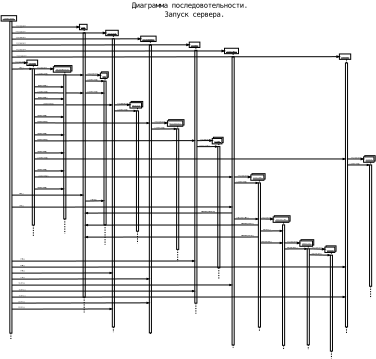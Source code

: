<?xml version="1.0" encoding="UTF-8"?>
<dia:diagram xmlns:dia="http://www.lysator.liu.se/~alla/dia/">
  <dia:layer name="Фон" visible="true">
    <dia:object type="Standard - Text" version="0" id="O0">
      <dia:attribute name="obj_pos">
        <dia:point val="66.503,2.514"/>
      </dia:attribute>
      <dia:attribute name="obj_bb">
        <dia:rectangle val="37.793,0.139;95.213,6.139"/>
      </dia:attribute>
      <dia:attribute name="text">
        <dia:composite type="text">
          <dia:attribute name="string">
            <dia:string>#Диаграмма последовотельности.
Запуск сервера.#</dia:string>
          </dia:attribute>
          <dia:attribute name="font">
            <dia:font name="Courier"/>
          </dia:attribute>
          <dia:attribute name="height">
            <dia:real val="3"/>
          </dia:attribute>
          <dia:attribute name="pos">
            <dia:point val="66.503,2.514"/>
          </dia:attribute>
          <dia:attribute name="color">
            <dia:color val="#000000"/>
          </dia:attribute>
          <dia:attribute name="alignment">
            <dia:enum val="1"/>
          </dia:attribute>
        </dia:composite>
      </dia:attribute>
    </dia:object>
    <dia:object type="UML - Lifeline" version="0" id="O1">
      <dia:attribute name="obj_pos">
        <dia:point val="5.298,6.975"/>
      </dia:attribute>
      <dia:attribute name="obj_bb">
        <dia:rectangle val="4.948,6.95;5.648,112.984"/>
      </dia:attribute>
      <dia:attribute name="conn_endpoints">
        <dia:point val="5.298,6.975"/>
        <dia:point val="5.298,112.959"/>
      </dia:attribute>
      <dia:attribute name="rtop">
        <dia:real val="1.776e-15"/>
      </dia:attribute>
      <dia:attribute name="rbot">
        <dia:real val="104.016"/>
      </dia:attribute>
      <dia:attribute name="draw_focus">
        <dia:boolean val="true"/>
      </dia:attribute>
      <dia:attribute name="draw_cross">
        <dia:boolean val="false"/>
      </dia:attribute>
      <dia:attribute name="cpl_northwest">
        <dia:int val="25"/>
      </dia:attribute>
      <dia:attribute name="cpl_southwest">
        <dia:int val="25"/>
      </dia:attribute>
      <dia:attribute name="cpl_northeast">
        <dia:int val="25"/>
      </dia:attribute>
      <dia:attribute name="cpl_southeast">
        <dia:int val="25"/>
      </dia:attribute>
      <dia:connections>
        <dia:connection handle="0" to="O2" connection="6"/>
      </dia:connections>
    </dia:object>
    <dia:object type="UML - Object" version="0" id="O2">
      <dia:attribute name="obj_pos">
        <dia:point val="2.053,5.175"/>
      </dia:attribute>
      <dia:attribute name="obj_bb">
        <dia:rectangle val="2.003,5.125;8.594,7.025"/>
      </dia:attribute>
      <dia:attribute name="elem_corner">
        <dia:point val="2.053,5.175"/>
      </dia:attribute>
      <dia:attribute name="elem_width">
        <dia:real val="6.491"/>
      </dia:attribute>
      <dia:attribute name="elem_height">
        <dia:real val="1.8"/>
      </dia:attribute>
      <dia:attribute name="text">
        <dia:composite type="text">
          <dia:attribute name="string">
            <dia:string>#TApplycations#</dia:string>
          </dia:attribute>
          <dia:attribute name="font">
            <dia:font name="Helvetica"/>
          </dia:attribute>
          <dia:attribute name="height">
            <dia:real val="0.8"/>
          </dia:attribute>
          <dia:attribute name="pos">
            <dia:point val="5.298,6.327"/>
          </dia:attribute>
          <dia:attribute name="color">
            <dia:color val="#000000"/>
          </dia:attribute>
          <dia:attribute name="alignment">
            <dia:enum val="1"/>
          </dia:attribute>
        </dia:composite>
      </dia:attribute>
      <dia:attribute name="stereotype">
        <dia:string>##</dia:string>
      </dia:attribute>
      <dia:attribute name="exstate">
        <dia:string>##</dia:string>
      </dia:attribute>
      <dia:attribute name="attrib">
        <dia:composite type="text">
          <dia:attribute name="string">
            <dia:string>##</dia:string>
          </dia:attribute>
          <dia:attribute name="font">
            <dia:font name="Helvetica"/>
          </dia:attribute>
          <dia:attribute name="height">
            <dia:real val="0.8"/>
          </dia:attribute>
          <dia:attribute name="pos">
            <dia:point val="0,0"/>
          </dia:attribute>
          <dia:attribute name="color">
            <dia:color val="#000000"/>
          </dia:attribute>
          <dia:attribute name="alignment">
            <dia:enum val="0"/>
          </dia:attribute>
        </dia:composite>
      </dia:attribute>
      <dia:attribute name="is_active">
        <dia:boolean val="true"/>
      </dia:attribute>
      <dia:attribute name="show_attribs">
        <dia:boolean val="false"/>
      </dia:attribute>
      <dia:attribute name="multiple">
        <dia:boolean val="false"/>
      </dia:attribute>
    </dia:object>
    <dia:object type="UML - Object" version="0" id="O3">
      <dia:attribute name="obj_pos">
        <dia:point val="10.63,19.975"/>
      </dia:attribute>
      <dia:attribute name="obj_bb">
        <dia:rectangle val="10.579,19.925;14.988,21.825"/>
      </dia:attribute>
      <dia:attribute name="elem_corner">
        <dia:point val="10.63,19.975"/>
      </dia:attribute>
      <dia:attribute name="elem_width">
        <dia:real val="4.309"/>
      </dia:attribute>
      <dia:attribute name="elem_height">
        <dia:real val="1.8"/>
      </dia:attribute>
      <dia:attribute name="text">
        <dia:composite type="text">
          <dia:attribute name="string">
            <dia:string>#TModuls#</dia:string>
          </dia:attribute>
          <dia:attribute name="font">
            <dia:font name="Helvetica"/>
          </dia:attribute>
          <dia:attribute name="height">
            <dia:real val="0.8"/>
          </dia:attribute>
          <dia:attribute name="pos">
            <dia:point val="12.784,21.127"/>
          </dia:attribute>
          <dia:attribute name="color">
            <dia:color val="#000000"/>
          </dia:attribute>
          <dia:attribute name="alignment">
            <dia:enum val="1"/>
          </dia:attribute>
        </dia:composite>
      </dia:attribute>
      <dia:attribute name="stereotype">
        <dia:string>##</dia:string>
      </dia:attribute>
      <dia:attribute name="exstate">
        <dia:string>##</dia:string>
      </dia:attribute>
      <dia:attribute name="attrib">
        <dia:composite type="text">
          <dia:attribute name="string">
            <dia:string>##</dia:string>
          </dia:attribute>
          <dia:attribute name="font">
            <dia:font name="Helvetica"/>
          </dia:attribute>
          <dia:attribute name="height">
            <dia:real val="0.8"/>
          </dia:attribute>
          <dia:attribute name="pos">
            <dia:point val="0,0"/>
          </dia:attribute>
          <dia:attribute name="color">
            <dia:color val="#000000"/>
          </dia:attribute>
          <dia:attribute name="alignment">
            <dia:enum val="0"/>
          </dia:attribute>
        </dia:composite>
      </dia:attribute>
      <dia:attribute name="is_active">
        <dia:boolean val="true"/>
      </dia:attribute>
      <dia:attribute name="show_attribs">
        <dia:boolean val="false"/>
      </dia:attribute>
      <dia:attribute name="multiple">
        <dia:boolean val="false"/>
      </dia:attribute>
    </dia:object>
    <dia:object type="UML - Message" version="0" id="O4">
      <dia:attribute name="obj_pos">
        <dia:point val="5.648,20.977"/>
      </dia:attribute>
      <dia:attribute name="obj_bb">
        <dia:rectangle val="5.597,20.135;10.688,21.276"/>
      </dia:attribute>
      <dia:attribute name="conn_endpoints">
        <dia:point val="5.648,20.977"/>
        <dia:point val="10.63,20.875"/>
      </dia:attribute>
      <dia:attribute name="text">
        <dia:string>##</dia:string>
      </dia:attribute>
      <dia:attribute name="type">
        <dia:enum val="1"/>
      </dia:attribute>
      <dia:attribute name="text_pos">
        <dia:point val="8.236,20.787"/>
      </dia:attribute>
      <dia:connections>
        <dia:connection handle="0" to="O1" connection="62"/>
        <dia:connection handle="1" to="O3" connection="3"/>
      </dia:connections>
    </dia:object>
    <dia:object type="UML - Message" version="0" id="O5">
      <dia:attribute name="obj_pos">
        <dia:point val="5.648,22.977"/>
      </dia:attribute>
      <dia:attribute name="obj_bb">
        <dia:rectangle val="5.598,22.018;12.489,23.291"/>
      </dia:attribute>
      <dia:attribute name="conn_endpoints">
        <dia:point val="5.648,22.977"/>
        <dia:point val="12.434,22.89"/>
      </dia:attribute>
      <dia:attribute name="text">
        <dia:string>#Init()#</dia:string>
      </dia:attribute>
      <dia:attribute name="type">
        <dia:enum val="3"/>
      </dia:attribute>
      <dia:attribute name="text_pos">
        <dia:point val="8.79,22.67"/>
      </dia:attribute>
      <dia:connections>
        <dia:connection handle="0" to="O1" connection="63"/>
        <dia:connection handle="1" to="O33" connection="0"/>
      </dia:connections>
    </dia:object>
    <dia:object type="UML - Object" version="0" id="O6">
      <dia:attribute name="obj_pos">
        <dia:point val="19.439,21.809"/>
      </dia:attribute>
      <dia:attribute name="obj_bb">
        <dia:rectangle val="19.389,21.759;27.154,24.059"/>
      </dia:attribute>
      <dia:attribute name="elem_corner">
        <dia:point val="19.439,21.809"/>
      </dia:attribute>
      <dia:attribute name="elem_width">
        <dia:real val="7.666"/>
      </dia:attribute>
      <dia:attribute name="elem_height">
        <dia:real val="2.2"/>
      </dia:attribute>
      <dia:attribute name="text">
        <dia:composite type="text">
          <dia:attribute name="string">
            <dia:string>#TGroupTipsMod#</dia:string>
          </dia:attribute>
          <dia:attribute name="font">
            <dia:font name="Helvetica"/>
          </dia:attribute>
          <dia:attribute name="height">
            <dia:real val="0.8"/>
          </dia:attribute>
          <dia:attribute name="pos">
            <dia:point val="23.071,23.361"/>
          </dia:attribute>
          <dia:attribute name="color">
            <dia:color val="#000000"/>
          </dia:attribute>
          <dia:attribute name="alignment">
            <dia:enum val="1"/>
          </dia:attribute>
        </dia:composite>
      </dia:attribute>
      <dia:attribute name="stereotype">
        <dia:string>##</dia:string>
      </dia:attribute>
      <dia:attribute name="exstate">
        <dia:string>##</dia:string>
      </dia:attribute>
      <dia:attribute name="attrib">
        <dia:composite type="text">
          <dia:attribute name="string">
            <dia:string>##</dia:string>
          </dia:attribute>
          <dia:attribute name="font">
            <dia:font name="Helvetica"/>
          </dia:attribute>
          <dia:attribute name="height">
            <dia:real val="0.8"/>
          </dia:attribute>
          <dia:attribute name="pos">
            <dia:point val="0,0"/>
          </dia:attribute>
          <dia:attribute name="color">
            <dia:color val="#000000"/>
          </dia:attribute>
          <dia:attribute name="alignment">
            <dia:enum val="0"/>
          </dia:attribute>
        </dia:composite>
      </dia:attribute>
      <dia:attribute name="is_active">
        <dia:boolean val="true"/>
      </dia:attribute>
      <dia:attribute name="show_attribs">
        <dia:boolean val="false"/>
      </dia:attribute>
      <dia:attribute name="multiple">
        <dia:boolean val="true"/>
      </dia:attribute>
    </dia:object>
    <dia:object type="UML - Message" version="0" id="O7">
      <dia:attribute name="obj_pos">
        <dia:point val="13.134,22.89"/>
      </dia:attribute>
      <dia:attribute name="obj_bb">
        <dia:rectangle val="13.084,22.014;19.49,23.31"/>
      </dia:attribute>
      <dia:attribute name="conn_endpoints">
        <dia:point val="13.134,22.89"/>
        <dia:point val="19.439,22.91"/>
      </dia:attribute>
      <dia:attribute name="text">
        <dia:string>##</dia:string>
      </dia:attribute>
      <dia:attribute name="type">
        <dia:enum val="1"/>
      </dia:attribute>
      <dia:attribute name="text_pos">
        <dia:point val="15.702,22.666"/>
      </dia:attribute>
      <dia:connections>
        <dia:connection handle="0" to="O33" connection="1"/>
        <dia:connection handle="1" to="O6" connection="3"/>
      </dia:connections>
    </dia:object>
    <dia:object type="UML - Object" version="0" id="O8">
      <dia:attribute name="obj_pos">
        <dia:point val="28.153,8.059"/>
      </dia:attribute>
      <dia:attribute name="obj_bb">
        <dia:rectangle val="28.103,8.009;31.35,9.909"/>
      </dia:attribute>
      <dia:attribute name="elem_corner">
        <dia:point val="28.153,8.059"/>
      </dia:attribute>
      <dia:attribute name="elem_width">
        <dia:real val="3.147"/>
      </dia:attribute>
      <dia:attribute name="elem_height">
        <dia:real val="1.8"/>
      </dia:attribute>
      <dia:attribute name="text">
        <dia:composite type="text">
          <dia:attribute name="string">
            <dia:string>#TBDs#</dia:string>
          </dia:attribute>
          <dia:attribute name="font">
            <dia:font name="Helvetica"/>
          </dia:attribute>
          <dia:attribute name="height">
            <dia:real val="0.8"/>
          </dia:attribute>
          <dia:attribute name="pos">
            <dia:point val="29.727,9.211"/>
          </dia:attribute>
          <dia:attribute name="color">
            <dia:color val="#000000"/>
          </dia:attribute>
          <dia:attribute name="alignment">
            <dia:enum val="1"/>
          </dia:attribute>
        </dia:composite>
      </dia:attribute>
      <dia:attribute name="stereotype">
        <dia:string>##</dia:string>
      </dia:attribute>
      <dia:attribute name="exstate">
        <dia:string>##</dia:string>
      </dia:attribute>
      <dia:attribute name="attrib">
        <dia:composite type="text">
          <dia:attribute name="string">
            <dia:string>##</dia:string>
          </dia:attribute>
          <dia:attribute name="font">
            <dia:font name="Helvetica"/>
          </dia:attribute>
          <dia:attribute name="height">
            <dia:real val="0.8"/>
          </dia:attribute>
          <dia:attribute name="pos">
            <dia:point val="12.83,12.163"/>
          </dia:attribute>
          <dia:attribute name="color">
            <dia:color val="#000000"/>
          </dia:attribute>
          <dia:attribute name="alignment">
            <dia:enum val="0"/>
          </dia:attribute>
        </dia:composite>
      </dia:attribute>
      <dia:attribute name="is_active">
        <dia:boolean val="true"/>
      </dia:attribute>
      <dia:attribute name="show_attribs">
        <dia:boolean val="false"/>
      </dia:attribute>
      <dia:attribute name="multiple">
        <dia:boolean val="false"/>
      </dia:attribute>
    </dia:object>
    <dia:object type="UML - Message" version="0" id="O9">
      <dia:attribute name="obj_pos">
        <dia:point val="5.648,8.975"/>
      </dia:attribute>
      <dia:attribute name="obj_bb">
        <dia:rectangle val="5.598,8.119;28.203,9.36"/>
      </dia:attribute>
      <dia:attribute name="conn_endpoints">
        <dia:point val="5.648,8.975"/>
        <dia:point val="28.153,8.959"/>
      </dia:attribute>
      <dia:attribute name="text">
        <dia:string>##</dia:string>
      </dia:attribute>
      <dia:attribute name="type">
        <dia:enum val="1"/>
      </dia:attribute>
      <dia:attribute name="text_pos">
        <dia:point val="8.584,8.771"/>
      </dia:attribute>
      <dia:connections>
        <dia:connection handle="0" to="O1" connection="56"/>
        <dia:connection handle="1" to="O8" connection="3"/>
      </dia:connections>
    </dia:object>
    <dia:object type="UML - Lifeline" version="0" id="O10">
      <dia:attribute name="obj_pos">
        <dia:point val="29.727,9.859"/>
      </dia:attribute>
      <dia:attribute name="obj_bb">
        <dia:rectangle val="29.377,9.834;30.076,104.134"/>
      </dia:attribute>
      <dia:attribute name="conn_endpoints">
        <dia:point val="29.727,9.859"/>
        <dia:point val="29.727,104.109"/>
      </dia:attribute>
      <dia:attribute name="rtop">
        <dia:real val="1.085"/>
      </dia:attribute>
      <dia:attribute name="rbot">
        <dia:real val="89.131"/>
      </dia:attribute>
      <dia:attribute name="draw_focus">
        <dia:boolean val="true"/>
      </dia:attribute>
      <dia:attribute name="draw_cross">
        <dia:boolean val="false"/>
      </dia:attribute>
      <dia:attribute name="cpl_northwest">
        <dia:int val="21"/>
      </dia:attribute>
      <dia:attribute name="cpl_southwest">
        <dia:int val="21"/>
      </dia:attribute>
      <dia:attribute name="cpl_northeast">
        <dia:int val="21"/>
      </dia:attribute>
      <dia:attribute name="cpl_southeast">
        <dia:int val="21"/>
      </dia:attribute>
      <dia:connections>
        <dia:connection handle="0" to="O8" connection="6"/>
      </dia:connections>
    </dia:object>
    <dia:object type="UML - Object" version="0" id="O11">
      <dia:attribute name="obj_pos">
        <dia:point val="36.918,10.043"/>
      </dia:attribute>
      <dia:attribute name="obj_bb">
        <dia:rectangle val="36.868,9.993;42.051,11.893"/>
      </dia:attribute>
      <dia:attribute name="elem_corner">
        <dia:point val="36.918,10.043"/>
      </dia:attribute>
      <dia:attribute name="elem_width">
        <dia:real val="5.083"/>
      </dia:attribute>
      <dia:attribute name="elem_height">
        <dia:real val="1.8"/>
      </dia:attribute>
      <dia:attribute name="text">
        <dia:composite type="text">
          <dia:attribute name="string">
            <dia:string>#TProtocols#</dia:string>
          </dia:attribute>
          <dia:attribute name="font">
            <dia:font name="Helvetica"/>
          </dia:attribute>
          <dia:attribute name="height">
            <dia:real val="0.8"/>
          </dia:attribute>
          <dia:attribute name="pos">
            <dia:point val="39.46,11.195"/>
          </dia:attribute>
          <dia:attribute name="color">
            <dia:color val="#000000"/>
          </dia:attribute>
          <dia:attribute name="alignment">
            <dia:enum val="1"/>
          </dia:attribute>
        </dia:composite>
      </dia:attribute>
      <dia:attribute name="stereotype">
        <dia:string>##</dia:string>
      </dia:attribute>
      <dia:attribute name="exstate">
        <dia:string>##</dia:string>
      </dia:attribute>
      <dia:attribute name="attrib">
        <dia:composite type="text">
          <dia:attribute name="string">
            <dia:string>##</dia:string>
          </dia:attribute>
          <dia:attribute name="font">
            <dia:font name="Helvetica"/>
          </dia:attribute>
          <dia:attribute name="height">
            <dia:real val="0.8"/>
          </dia:attribute>
          <dia:attribute name="pos">
            <dia:point val="12.83,12.163"/>
          </dia:attribute>
          <dia:attribute name="color">
            <dia:color val="#000000"/>
          </dia:attribute>
          <dia:attribute name="alignment">
            <dia:enum val="0"/>
          </dia:attribute>
        </dia:composite>
      </dia:attribute>
      <dia:attribute name="is_active">
        <dia:boolean val="true"/>
      </dia:attribute>
      <dia:attribute name="show_attribs">
        <dia:boolean val="false"/>
      </dia:attribute>
      <dia:attribute name="multiple">
        <dia:boolean val="false"/>
      </dia:attribute>
    </dia:object>
    <dia:object type="UML - Message" version="0" id="O12">
      <dia:attribute name="obj_pos">
        <dia:point val="5.648,10.975"/>
      </dia:attribute>
      <dia:attribute name="obj_bb">
        <dia:rectangle val="5.598,10.07;36.968,11.343"/>
      </dia:attribute>
      <dia:attribute name="conn_endpoints">
        <dia:point val="5.648,10.975"/>
        <dia:point val="36.918,10.943"/>
      </dia:attribute>
      <dia:attribute name="text">
        <dia:string>##</dia:string>
      </dia:attribute>
      <dia:attribute name="type">
        <dia:enum val="1"/>
      </dia:attribute>
      <dia:attribute name="text_pos">
        <dia:point val="8.534,10.722"/>
      </dia:attribute>
      <dia:connections>
        <dia:connection handle="0" to="O1" connection="57"/>
        <dia:connection handle="1" to="O11" connection="3"/>
      </dia:connections>
    </dia:object>
    <dia:object type="UML - Object" version="0" id="O13">
      <dia:attribute name="obj_pos">
        <dia:point val="48.568,11.993"/>
      </dia:attribute>
      <dia:attribute name="obj_bb">
        <dia:rectangle val="48.518,11.943;55.074,13.843"/>
      </dia:attribute>
      <dia:attribute name="elem_corner">
        <dia:point val="48.568,11.993"/>
      </dia:attribute>
      <dia:attribute name="elem_width">
        <dia:real val="6.456"/>
      </dia:attribute>
      <dia:attribute name="elem_height">
        <dia:real val="1.8"/>
      </dia:attribute>
      <dia:attribute name="text">
        <dia:composite type="text">
          <dia:attribute name="string">
            <dia:string>#TProcRequest#</dia:string>
          </dia:attribute>
          <dia:attribute name="font">
            <dia:font name="Helvetica"/>
          </dia:attribute>
          <dia:attribute name="height">
            <dia:real val="0.8"/>
          </dia:attribute>
          <dia:attribute name="pos">
            <dia:point val="51.796,13.145"/>
          </dia:attribute>
          <dia:attribute name="color">
            <dia:color val="#000000"/>
          </dia:attribute>
          <dia:attribute name="alignment">
            <dia:enum val="1"/>
          </dia:attribute>
        </dia:composite>
      </dia:attribute>
      <dia:attribute name="stereotype">
        <dia:string>##</dia:string>
      </dia:attribute>
      <dia:attribute name="exstate">
        <dia:string>##</dia:string>
      </dia:attribute>
      <dia:attribute name="attrib">
        <dia:composite type="text">
          <dia:attribute name="string">
            <dia:string>##</dia:string>
          </dia:attribute>
          <dia:attribute name="font">
            <dia:font name="Helvetica"/>
          </dia:attribute>
          <dia:attribute name="height">
            <dia:real val="0.8"/>
          </dia:attribute>
          <dia:attribute name="pos">
            <dia:point val="12.83,12.163"/>
          </dia:attribute>
          <dia:attribute name="color">
            <dia:color val="#000000"/>
          </dia:attribute>
          <dia:attribute name="alignment">
            <dia:enum val="0"/>
          </dia:attribute>
        </dia:composite>
      </dia:attribute>
      <dia:attribute name="is_active">
        <dia:boolean val="true"/>
      </dia:attribute>
      <dia:attribute name="show_attribs">
        <dia:boolean val="false"/>
      </dia:attribute>
      <dia:attribute name="multiple">
        <dia:boolean val="false"/>
      </dia:attribute>
    </dia:object>
    <dia:object type="UML - Message" version="0" id="O14">
      <dia:attribute name="obj_pos">
        <dia:point val="5.648,12.976"/>
      </dia:attribute>
      <dia:attribute name="obj_bb">
        <dia:rectangle val="5.598,11.946;48.619,13.293"/>
      </dia:attribute>
      <dia:attribute name="conn_endpoints">
        <dia:point val="5.648,12.976"/>
        <dia:point val="48.568,12.893"/>
      </dia:attribute>
      <dia:attribute name="text">
        <dia:string>##</dia:string>
      </dia:attribute>
      <dia:attribute name="type">
        <dia:enum val="1"/>
      </dia:attribute>
      <dia:attribute name="text_pos">
        <dia:point val="8.609,12.597"/>
      </dia:attribute>
      <dia:connections>
        <dia:connection handle="0" to="O1" connection="58"/>
        <dia:connection handle="1" to="O13" connection="3"/>
      </dia:connections>
    </dia:object>
    <dia:object type="UML - Lifeline" version="0" id="O15">
      <dia:attribute name="obj_pos">
        <dia:point val="39.46,11.843"/>
      </dia:attribute>
      <dia:attribute name="obj_bb">
        <dia:rectangle val="39.11,11.818;39.81,110.684"/>
      </dia:attribute>
      <dia:attribute name="conn_endpoints">
        <dia:point val="39.46,11.843"/>
        <dia:point val="39.46,110.659"/>
      </dia:attribute>
      <dia:attribute name="rtop">
        <dia:real val="1.077"/>
      </dia:attribute>
      <dia:attribute name="rbot">
        <dia:real val="97.097"/>
      </dia:attribute>
      <dia:attribute name="draw_focus">
        <dia:boolean val="true"/>
      </dia:attribute>
      <dia:attribute name="draw_cross">
        <dia:boolean val="false"/>
      </dia:attribute>
      <dia:attribute name="cpl_northwest">
        <dia:int val="23"/>
      </dia:attribute>
      <dia:attribute name="cpl_southwest">
        <dia:int val="23"/>
      </dia:attribute>
      <dia:attribute name="cpl_northeast">
        <dia:int val="23"/>
      </dia:attribute>
      <dia:attribute name="cpl_southeast">
        <dia:int val="23"/>
      </dia:attribute>
      <dia:connections>
        <dia:connection handle="0" to="O11" connection="6"/>
      </dia:connections>
    </dia:object>
    <dia:object type="UML - Lifeline" version="0" id="O16">
      <dia:attribute name="obj_pos">
        <dia:point val="51.796,13.793"/>
      </dia:attribute>
      <dia:attribute name="obj_bb">
        <dia:rectangle val="51.446,13.768;52.146,111.659"/>
      </dia:attribute>
      <dia:attribute name="conn_endpoints">
        <dia:point val="51.796,13.793"/>
        <dia:point val="51.796,111.634"/>
      </dia:attribute>
      <dia:attribute name="rtop">
        <dia:real val="1.205"/>
      </dia:attribute>
      <dia:attribute name="rbot">
        <dia:real val="97.097"/>
      </dia:attribute>
      <dia:attribute name="draw_focus">
        <dia:boolean val="true"/>
      </dia:attribute>
      <dia:attribute name="draw_cross">
        <dia:boolean val="false"/>
      </dia:attribute>
      <dia:attribute name="cpl_northwest">
        <dia:int val="23"/>
      </dia:attribute>
      <dia:attribute name="cpl_southwest">
        <dia:int val="23"/>
      </dia:attribute>
      <dia:attribute name="cpl_northeast">
        <dia:int val="23"/>
      </dia:attribute>
      <dia:attribute name="cpl_southeast">
        <dia:int val="23"/>
      </dia:attribute>
      <dia:connections>
        <dia:connection handle="0" to="O13" connection="6"/>
      </dia:connections>
    </dia:object>
    <dia:object type="UML - Object" version="0" id="O17">
      <dia:attribute name="obj_pos">
        <dia:point val="64.754,13.986"/>
      </dia:attribute>
      <dia:attribute name="obj_bb">
        <dia:rectangle val="64.704,13.936;69.218,15.836"/>
      </dia:attribute>
      <dia:attribute name="elem_corner">
        <dia:point val="64.754,13.986"/>
      </dia:attribute>
      <dia:attribute name="elem_width">
        <dia:real val="4.414"/>
      </dia:attribute>
      <dia:attribute name="elem_height">
        <dia:real val="1.8"/>
      </dia:attribute>
      <dia:attribute name="text">
        <dia:composite type="text">
          <dia:attribute name="string">
            <dia:string>#TArhives#</dia:string>
          </dia:attribute>
          <dia:attribute name="font">
            <dia:font name="Helvetica"/>
          </dia:attribute>
          <dia:attribute name="height">
            <dia:real val="0.8"/>
          </dia:attribute>
          <dia:attribute name="pos">
            <dia:point val="66.961,15.138"/>
          </dia:attribute>
          <dia:attribute name="color">
            <dia:color val="#000000"/>
          </dia:attribute>
          <dia:attribute name="alignment">
            <dia:enum val="1"/>
          </dia:attribute>
        </dia:composite>
      </dia:attribute>
      <dia:attribute name="stereotype">
        <dia:string>##</dia:string>
      </dia:attribute>
      <dia:attribute name="exstate">
        <dia:string>##</dia:string>
      </dia:attribute>
      <dia:attribute name="attrib">
        <dia:composite type="text">
          <dia:attribute name="string">
            <dia:string>##</dia:string>
          </dia:attribute>
          <dia:attribute name="font">
            <dia:font name="Helvetica"/>
          </dia:attribute>
          <dia:attribute name="height">
            <dia:real val="0.8"/>
          </dia:attribute>
          <dia:attribute name="pos">
            <dia:point val="12.83,12.163"/>
          </dia:attribute>
          <dia:attribute name="color">
            <dia:color val="#000000"/>
          </dia:attribute>
          <dia:attribute name="alignment">
            <dia:enum val="0"/>
          </dia:attribute>
        </dia:composite>
      </dia:attribute>
      <dia:attribute name="is_active">
        <dia:boolean val="true"/>
      </dia:attribute>
      <dia:attribute name="show_attribs">
        <dia:boolean val="false"/>
      </dia:attribute>
      <dia:attribute name="multiple">
        <dia:boolean val="false"/>
      </dia:attribute>
    </dia:object>
    <dia:object type="UML - Lifeline" version="0" id="O18">
      <dia:attribute name="obj_pos">
        <dia:point val="66.961,15.786"/>
      </dia:attribute>
      <dia:attribute name="obj_bb">
        <dia:rectangle val="66.611,15.761;67.311,104.534"/>
      </dia:attribute>
      <dia:attribute name="conn_endpoints">
        <dia:point val="66.961,15.786"/>
        <dia:point val="66.961,104.509"/>
      </dia:attribute>
      <dia:attribute name="rtop">
        <dia:real val="0.947"/>
      </dia:attribute>
      <dia:attribute name="rbot">
        <dia:real val="85.205"/>
      </dia:attribute>
      <dia:attribute name="draw_focus">
        <dia:boolean val="true"/>
      </dia:attribute>
      <dia:attribute name="draw_cross">
        <dia:boolean val="false"/>
      </dia:attribute>
      <dia:attribute name="cpl_northwest">
        <dia:int val="20"/>
      </dia:attribute>
      <dia:attribute name="cpl_southwest">
        <dia:int val="20"/>
      </dia:attribute>
      <dia:attribute name="cpl_northeast">
        <dia:int val="20"/>
      </dia:attribute>
      <dia:attribute name="cpl_southeast">
        <dia:int val="20"/>
      </dia:attribute>
      <dia:connections>
        <dia:connection handle="0" to="O17" connection="6"/>
      </dia:connections>
    </dia:object>
    <dia:object type="UML - Object" version="0" id="O19">
      <dia:attribute name="obj_pos">
        <dia:point val="76.504,16.036"/>
      </dia:attribute>
      <dia:attribute name="obj_bb">
        <dia:rectangle val="76.454,15.986;82.306,17.886"/>
      </dia:attribute>
      <dia:attribute name="elem_corner">
        <dia:point val="76.504,16.036"/>
      </dia:attribute>
      <dia:attribute name="elem_width">
        <dia:real val="5.752"/>
      </dia:attribute>
      <dia:attribute name="elem_height">
        <dia:real val="1.8"/>
      </dia:attribute>
      <dia:attribute name="text">
        <dia:composite type="text">
          <dia:attribute name="string">
            <dia:string>#TControllers#</dia:string>
          </dia:attribute>
          <dia:attribute name="font">
            <dia:font name="Helvetica"/>
          </dia:attribute>
          <dia:attribute name="height">
            <dia:real val="0.8"/>
          </dia:attribute>
          <dia:attribute name="pos">
            <dia:point val="79.38,17.188"/>
          </dia:attribute>
          <dia:attribute name="color">
            <dia:color val="#000000"/>
          </dia:attribute>
          <dia:attribute name="alignment">
            <dia:enum val="1"/>
          </dia:attribute>
        </dia:composite>
      </dia:attribute>
      <dia:attribute name="stereotype">
        <dia:string>##</dia:string>
      </dia:attribute>
      <dia:attribute name="exstate">
        <dia:string>##</dia:string>
      </dia:attribute>
      <dia:attribute name="attrib">
        <dia:composite type="text">
          <dia:attribute name="string">
            <dia:string>##</dia:string>
          </dia:attribute>
          <dia:attribute name="font">
            <dia:font name="Helvetica"/>
          </dia:attribute>
          <dia:attribute name="height">
            <dia:real val="0.8"/>
          </dia:attribute>
          <dia:attribute name="pos">
            <dia:point val="12.83,12.163"/>
          </dia:attribute>
          <dia:attribute name="color">
            <dia:color val="#000000"/>
          </dia:attribute>
          <dia:attribute name="alignment">
            <dia:enum val="0"/>
          </dia:attribute>
        </dia:composite>
      </dia:attribute>
      <dia:attribute name="is_active">
        <dia:boolean val="true"/>
      </dia:attribute>
      <dia:attribute name="show_attribs">
        <dia:boolean val="false"/>
      </dia:attribute>
      <dia:attribute name="multiple">
        <dia:boolean val="false"/>
      </dia:attribute>
    </dia:object>
    <dia:object type="UML - Object" version="0" id="O20">
      <dia:attribute name="obj_pos">
        <dia:point val="114.804,17.936"/>
      </dia:attribute>
      <dia:attribute name="obj_bb">
        <dia:rectangle val="114.754,17.886;119.585,19.786"/>
      </dia:attribute>
      <dia:attribute name="elem_corner">
        <dia:point val="114.804,17.936"/>
      </dia:attribute>
      <dia:attribute name="elem_width">
        <dia:real val="4.731"/>
      </dia:attribute>
      <dia:attribute name="elem_height">
        <dia:real val="1.8"/>
      </dia:attribute>
      <dia:attribute name="text">
        <dia:composite type="text">
          <dia:attribute name="string">
            <dia:string>#TSpecials#</dia:string>
          </dia:attribute>
          <dia:attribute name="font">
            <dia:font name="Helvetica"/>
          </dia:attribute>
          <dia:attribute name="height">
            <dia:real val="0.8"/>
          </dia:attribute>
          <dia:attribute name="pos">
            <dia:point val="117.17,19.088"/>
          </dia:attribute>
          <dia:attribute name="color">
            <dia:color val="#000000"/>
          </dia:attribute>
          <dia:attribute name="alignment">
            <dia:enum val="1"/>
          </dia:attribute>
        </dia:composite>
      </dia:attribute>
      <dia:attribute name="stereotype">
        <dia:string>##</dia:string>
      </dia:attribute>
      <dia:attribute name="exstate">
        <dia:string>##</dia:string>
      </dia:attribute>
      <dia:attribute name="attrib">
        <dia:composite type="text">
          <dia:attribute name="string">
            <dia:string>##</dia:string>
          </dia:attribute>
          <dia:attribute name="font">
            <dia:font name="Helvetica"/>
          </dia:attribute>
          <dia:attribute name="height">
            <dia:real val="0.8"/>
          </dia:attribute>
          <dia:attribute name="pos">
            <dia:point val="12.83,12.163"/>
          </dia:attribute>
          <dia:attribute name="color">
            <dia:color val="#000000"/>
          </dia:attribute>
          <dia:attribute name="alignment">
            <dia:enum val="0"/>
          </dia:attribute>
        </dia:composite>
      </dia:attribute>
      <dia:attribute name="is_active">
        <dia:boolean val="true"/>
      </dia:attribute>
      <dia:attribute name="show_attribs">
        <dia:boolean val="false"/>
      </dia:attribute>
      <dia:attribute name="multiple">
        <dia:boolean val="false"/>
      </dia:attribute>
    </dia:object>
    <dia:object type="UML - Lifeline" version="0" id="O21">
      <dia:attribute name="obj_pos">
        <dia:point val="79.38,17.836"/>
      </dia:attribute>
      <dia:attribute name="obj_bb">
        <dia:rectangle val="79.03,17.811;79.73,115.984"/>
      </dia:attribute>
      <dia:attribute name="conn_endpoints">
        <dia:point val="79.38,17.836"/>
        <dia:point val="79.38,115.959"/>
      </dia:attribute>
      <dia:attribute name="rtop">
        <dia:real val="1.118"/>
      </dia:attribute>
      <dia:attribute name="rbot">
        <dia:real val="97.099"/>
      </dia:attribute>
      <dia:attribute name="draw_focus">
        <dia:boolean val="true"/>
      </dia:attribute>
      <dia:attribute name="draw_cross">
        <dia:boolean val="false"/>
      </dia:attribute>
      <dia:attribute name="cpl_northwest">
        <dia:int val="23"/>
      </dia:attribute>
      <dia:attribute name="cpl_southwest">
        <dia:int val="23"/>
      </dia:attribute>
      <dia:attribute name="cpl_northeast">
        <dia:int val="23"/>
      </dia:attribute>
      <dia:attribute name="cpl_southeast">
        <dia:int val="23"/>
      </dia:attribute>
      <dia:connections>
        <dia:connection handle="0" to="O19" connection="6"/>
      </dia:connections>
    </dia:object>
    <dia:object type="UML - Lifeline" version="0" id="O22">
      <dia:attribute name="obj_pos">
        <dia:point val="117.169,19.736"/>
      </dia:attribute>
      <dia:attribute name="obj_bb">
        <dia:rectangle val="116.819,19.711;117.519,111.125"/>
      </dia:attribute>
      <dia:attribute name="conn_endpoints">
        <dia:point val="117.169,19.736"/>
        <dia:point val="117.169,111.1"/>
      </dia:attribute>
      <dia:attribute name="rtop">
        <dia:real val="1.204"/>
      </dia:attribute>
      <dia:attribute name="rbot">
        <dia:real val="89.195"/>
      </dia:attribute>
      <dia:attribute name="draw_focus">
        <dia:boolean val="true"/>
      </dia:attribute>
      <dia:attribute name="draw_cross">
        <dia:boolean val="false"/>
      </dia:attribute>
      <dia:attribute name="cpl_northwest">
        <dia:int val="21"/>
      </dia:attribute>
      <dia:attribute name="cpl_southwest">
        <dia:int val="21"/>
      </dia:attribute>
      <dia:attribute name="cpl_northeast">
        <dia:int val="21"/>
      </dia:attribute>
      <dia:attribute name="cpl_southeast">
        <dia:int val="21"/>
      </dia:attribute>
      <dia:connections>
        <dia:connection handle="0" to="O20" connection="6"/>
      </dia:connections>
    </dia:object>
    <dia:object type="UML - Message" version="0" id="O23">
      <dia:attribute name="obj_pos">
        <dia:point val="5.648,14.976"/>
      </dia:attribute>
      <dia:attribute name="obj_bb">
        <dia:rectangle val="5.598,13.896;64.805,15.286"/>
      </dia:attribute>
      <dia:attribute name="conn_endpoints">
        <dia:point val="5.648,14.976"/>
        <dia:point val="64.754,14.886"/>
      </dia:attribute>
      <dia:attribute name="text">
        <dia:string>##</dia:string>
      </dia:attribute>
      <dia:attribute name="type">
        <dia:enum val="1"/>
      </dia:attribute>
      <dia:attribute name="text_pos">
        <dia:point val="8.684,14.548"/>
      </dia:attribute>
      <dia:connections>
        <dia:connection handle="0" to="O1" connection="59"/>
        <dia:connection handle="1" to="O17" connection="3"/>
      </dia:connections>
    </dia:object>
    <dia:object type="UML - Message" version="0" id="O24">
      <dia:attribute name="obj_pos">
        <dia:point val="5.648,16.976"/>
      </dia:attribute>
      <dia:attribute name="obj_bb">
        <dia:rectangle val="5.598,16.022;76.554,17.336"/>
      </dia:attribute>
      <dia:attribute name="conn_endpoints">
        <dia:point val="5.648,16.976"/>
        <dia:point val="76.504,16.936"/>
      </dia:attribute>
      <dia:attribute name="text">
        <dia:string>##</dia:string>
      </dia:attribute>
      <dia:attribute name="type">
        <dia:enum val="1"/>
      </dia:attribute>
      <dia:attribute name="text_pos">
        <dia:point val="8.709,16.674"/>
      </dia:attribute>
      <dia:connections>
        <dia:connection handle="0" to="O1" connection="60"/>
        <dia:connection handle="1" to="O19" connection="3"/>
      </dia:connections>
    </dia:object>
    <dia:object type="UML - Message" version="0" id="O25">
      <dia:attribute name="obj_pos">
        <dia:point val="5.648,18.977"/>
      </dia:attribute>
      <dia:attribute name="obj_bb">
        <dia:rectangle val="5.598,18.098;114.855,19.236"/>
      </dia:attribute>
      <dia:attribute name="conn_endpoints">
        <dia:point val="5.648,18.977"/>
        <dia:point val="114.804,18.836"/>
      </dia:attribute>
      <dia:attribute name="text">
        <dia:string>##</dia:string>
      </dia:attribute>
      <dia:attribute name="type">
        <dia:enum val="1"/>
      </dia:attribute>
      <dia:attribute name="text_pos">
        <dia:point val="8.834,18.75"/>
      </dia:attribute>
      <dia:connections>
        <dia:connection handle="0" to="O1" connection="61"/>
        <dia:connection handle="1" to="O20" connection="3"/>
      </dia:connections>
    </dia:object>
    <dia:object type="UML - Message" version="0" id="O26">
      <dia:attribute name="obj_pos">
        <dia:point val="13.134,24.893"/>
      </dia:attribute>
      <dia:attribute name="obj_bb">
        <dia:rectangle val="13.084,24.042;29.428,25.352"/>
      </dia:attribute>
      <dia:attribute name="conn_endpoints">
        <dia:point val="13.134,24.893"/>
        <dia:point val="29.377,24.952"/>
      </dia:attribute>
      <dia:attribute name="text">
        <dia:string>#LoadModul()#</dia:string>
      </dia:attribute>
      <dia:attribute name="type">
        <dia:enum val="3"/>
      </dia:attribute>
      <dia:attribute name="text_pos">
        <dia:point val="15.952,24.694"/>
      </dia:attribute>
      <dia:connections>
        <dia:connection handle="0" to="O33" connection="30"/>
        <dia:connection handle="1" to="O10" connection="12"/>
      </dia:connections>
    </dia:object>
    <dia:object type="UML - Object" version="0" id="O27">
      <dia:attribute name="obj_pos">
        <dia:point val="35.123,23.901"/>
      </dia:attribute>
      <dia:attribute name="obj_bb">
        <dia:rectangle val="35.073,23.851;38.297,26.151"/>
      </dia:attribute>
      <dia:attribute name="elem_corner">
        <dia:point val="35.123,23.901"/>
      </dia:attribute>
      <dia:attribute name="elem_width">
        <dia:real val="3.125"/>
      </dia:attribute>
      <dia:attribute name="elem_height">
        <dia:real val="2.2"/>
      </dia:attribute>
      <dia:attribute name="text">
        <dia:composite type="text">
          <dia:attribute name="string">
            <dia:string>#TBD#</dia:string>
          </dia:attribute>
          <dia:attribute name="font">
            <dia:font name="Helvetica"/>
          </dia:attribute>
          <dia:attribute name="height">
            <dia:real val="0.8"/>
          </dia:attribute>
          <dia:attribute name="pos">
            <dia:point val="36.485,25.453"/>
          </dia:attribute>
          <dia:attribute name="color">
            <dia:color val="#000000"/>
          </dia:attribute>
          <dia:attribute name="alignment">
            <dia:enum val="1"/>
          </dia:attribute>
        </dia:composite>
      </dia:attribute>
      <dia:attribute name="stereotype">
        <dia:string>##</dia:string>
      </dia:attribute>
      <dia:attribute name="exstate">
        <dia:string>##</dia:string>
      </dia:attribute>
      <dia:attribute name="attrib">
        <dia:composite type="text">
          <dia:attribute name="string">
            <dia:string>##</dia:string>
          </dia:attribute>
          <dia:attribute name="font">
            <dia:font name="Helvetica"/>
          </dia:attribute>
          <dia:attribute name="height">
            <dia:real val="0.8"/>
          </dia:attribute>
          <dia:attribute name="pos">
            <dia:point val="12.83,12.163"/>
          </dia:attribute>
          <dia:attribute name="color">
            <dia:color val="#000000"/>
          </dia:attribute>
          <dia:attribute name="alignment">
            <dia:enum val="0"/>
          </dia:attribute>
        </dia:composite>
      </dia:attribute>
      <dia:attribute name="is_active">
        <dia:boolean val="true"/>
      </dia:attribute>
      <dia:attribute name="show_attribs">
        <dia:boolean val="false"/>
      </dia:attribute>
      <dia:attribute name="multiple">
        <dia:boolean val="true"/>
      </dia:attribute>
    </dia:object>
    <dia:object type="UML - Message" version="0" id="O28">
      <dia:attribute name="obj_pos">
        <dia:point val="30.076,24.952"/>
      </dia:attribute>
      <dia:attribute name="obj_bb">
        <dia:rectangle val="30.026,24.081;35.177,25.401"/>
      </dia:attribute>
      <dia:attribute name="conn_endpoints">
        <dia:point val="30.076,24.952"/>
        <dia:point val="35.123,25.001"/>
      </dia:attribute>
      <dia:attribute name="text">
        <dia:string>##</dia:string>
      </dia:attribute>
      <dia:attribute name="type">
        <dia:enum val="1"/>
      </dia:attribute>
      <dia:attribute name="text_pos">
        <dia:point val="32.5,24.733"/>
      </dia:attribute>
      <dia:connections>
        <dia:connection handle="0" to="O10" connection="54"/>
        <dia:connection handle="1" to="O27" connection="3"/>
      </dia:connections>
    </dia:object>
    <dia:object type="UML - Message" version="0" id="O29">
      <dia:attribute name="obj_pos">
        <dia:point val="30.076,26.953"/>
      </dia:attribute>
      <dia:attribute name="obj_bb">
        <dia:rectangle val="30.026,26.07;36.387,27.383"/>
      </dia:attribute>
      <dia:attribute name="conn_endpoints">
        <dia:point val="30.076,26.953"/>
        <dia:point val="36.335,26.983"/>
      </dia:attribute>
      <dia:attribute name="text">
        <dia:string>#LoadModul()#</dia:string>
      </dia:attribute>
      <dia:attribute name="type">
        <dia:enum val="3"/>
      </dia:attribute>
      <dia:attribute name="text_pos">
        <dia:point val="32.575,26.722"/>
      </dia:attribute>
      <dia:connections>
        <dia:connection handle="0" to="O10" connection="55"/>
        <dia:connection handle="1" to="O30" connection="0"/>
      </dia:connections>
    </dia:object>
    <dia:object type="UML - Lifeline" version="0" id="O30">
      <dia:attribute name="obj_pos">
        <dia:point val="36.685,26.101"/>
      </dia:attribute>
      <dia:attribute name="obj_bb">
        <dia:rectangle val="36.335,26.076;37.035,81.529"/>
      </dia:attribute>
      <dia:attribute name="conn_endpoints">
        <dia:point val="36.685,26.101"/>
        <dia:point val="36.685,81.504"/>
      </dia:attribute>
      <dia:attribute name="rtop">
        <dia:real val="0.883"/>
      </dia:attribute>
      <dia:attribute name="rbot">
        <dia:real val="48.758"/>
      </dia:attribute>
      <dia:attribute name="draw_focus">
        <dia:boolean val="true"/>
      </dia:attribute>
      <dia:attribute name="draw_cross">
        <dia:boolean val="false"/>
      </dia:attribute>
      <dia:attribute name="cpl_northwest">
        <dia:int val="11"/>
      </dia:attribute>
      <dia:attribute name="cpl_southwest">
        <dia:int val="11"/>
      </dia:attribute>
      <dia:attribute name="cpl_northeast">
        <dia:int val="11"/>
      </dia:attribute>
      <dia:attribute name="cpl_southeast">
        <dia:int val="11"/>
      </dia:attribute>
      <dia:connections>
        <dia:connection handle="0" to="O27" connection="6"/>
      </dia:connections>
    </dia:object>
    <dia:object type="UML - Message" version="0" id="O31">
      <dia:attribute name="obj_pos">
        <dia:point val="13.134,28.9"/>
      </dia:attribute>
      <dia:attribute name="obj_bb">
        <dia:rectangle val="13.084,27.982;22.973,29.332"/>
      </dia:attribute>
      <dia:attribute name="conn_endpoints">
        <dia:point val="13.134,28.9"/>
        <dia:point val="22.921,28.932"/>
      </dia:attribute>
      <dia:attribute name="text">
        <dia:string>#RegModul()#</dia:string>
      </dia:attribute>
      <dia:attribute name="type">
        <dia:enum val="3"/>
      </dia:attribute>
      <dia:attribute name="text_pos">
        <dia:point val="15.9,28.634"/>
      </dia:attribute>
      <dia:connections>
        <dia:connection handle="0" to="O33" connection="32"/>
        <dia:connection handle="1" to="O42" connection="7"/>
      </dia:connections>
    </dia:object>
    <dia:object type="UML - Message" version="0" id="O32">
      <dia:attribute name="obj_pos">
        <dia:point val="13.134,34.91"/>
      </dia:attribute>
      <dia:attribute name="obj_bb">
        <dia:rectangle val="13.084,34.03;39.16,35.325"/>
      </dia:attribute>
      <dia:attribute name="conn_endpoints">
        <dia:point val="13.134,34.91"/>
        <dia:point val="39.11,34.925"/>
      </dia:attribute>
      <dia:attribute name="text">
        <dia:string>#LoadModul()#</dia:string>
      </dia:attribute>
      <dia:attribute name="type">
        <dia:enum val="3"/>
      </dia:attribute>
      <dia:attribute name="text_pos">
        <dia:point val="17.833,34.682"/>
      </dia:attribute>
      <dia:connections>
        <dia:connection handle="0" to="O33" connection="35"/>
        <dia:connection handle="1" to="O15" connection="16"/>
      </dia:connections>
    </dia:object>
    <dia:object type="UML - Lifeline" version="0" id="O33">
      <dia:attribute name="obj_pos">
        <dia:point val="12.784,21.775"/>
      </dia:attribute>
      <dia:attribute name="obj_bb">
        <dia:rectangle val="12.434,21.75;13.134,78.674"/>
      </dia:attribute>
      <dia:attribute name="conn_endpoints">
        <dia:point val="12.784,21.775"/>
        <dia:point val="12.784,78.649"/>
      </dia:attribute>
      <dia:attribute name="rtop">
        <dia:real val="1.115"/>
      </dia:attribute>
      <dia:attribute name="rbot">
        <dia:real val="53.2"/>
      </dia:attribute>
      <dia:attribute name="draw_focus">
        <dia:boolean val="true"/>
      </dia:attribute>
      <dia:attribute name="draw_cross">
        <dia:boolean val="false"/>
      </dia:attribute>
      <dia:attribute name="cpl_northwest">
        <dia:int val="12"/>
      </dia:attribute>
      <dia:attribute name="cpl_southwest">
        <dia:int val="12"/>
      </dia:attribute>
      <dia:attribute name="cpl_northeast">
        <dia:int val="12"/>
      </dia:attribute>
      <dia:attribute name="cpl_southeast">
        <dia:int val="12"/>
      </dia:attribute>
      <dia:connections>
        <dia:connection handle="0" to="O3" connection="6"/>
      </dia:connections>
    </dia:object>
    <dia:object type="UML - Object" version="0" id="O34">
      <dia:attribute name="obj_pos">
        <dia:point val="44.988,33.767"/>
      </dia:attribute>
      <dia:attribute name="obj_bb">
        <dia:rectangle val="44.938,33.717;50.064,36.017"/>
      </dia:attribute>
      <dia:attribute name="elem_corner">
        <dia:point val="44.988,33.767"/>
      </dia:attribute>
      <dia:attribute name="elem_width">
        <dia:real val="5.026"/>
      </dia:attribute>
      <dia:attribute name="elem_height">
        <dia:real val="2.2"/>
      </dia:attribute>
      <dia:attribute name="text">
        <dia:composite type="text">
          <dia:attribute name="string">
            <dia:string>#TProtocol#</dia:string>
          </dia:attribute>
          <dia:attribute name="font">
            <dia:font name="Helvetica"/>
          </dia:attribute>
          <dia:attribute name="height">
            <dia:real val="0.8"/>
          </dia:attribute>
          <dia:attribute name="pos">
            <dia:point val="47.301,35.319"/>
          </dia:attribute>
          <dia:attribute name="color">
            <dia:color val="#000000"/>
          </dia:attribute>
          <dia:attribute name="alignment">
            <dia:enum val="1"/>
          </dia:attribute>
        </dia:composite>
      </dia:attribute>
      <dia:attribute name="stereotype">
        <dia:string>##</dia:string>
      </dia:attribute>
      <dia:attribute name="exstate">
        <dia:string>##</dia:string>
      </dia:attribute>
      <dia:attribute name="attrib">
        <dia:composite type="text">
          <dia:attribute name="string">
            <dia:string>##</dia:string>
          </dia:attribute>
          <dia:attribute name="font">
            <dia:font name="Helvetica"/>
          </dia:attribute>
          <dia:attribute name="height">
            <dia:real val="0.8"/>
          </dia:attribute>
          <dia:attribute name="pos">
            <dia:point val="12.83,12.163"/>
          </dia:attribute>
          <dia:attribute name="color">
            <dia:color val="#000000"/>
          </dia:attribute>
          <dia:attribute name="alignment">
            <dia:enum val="0"/>
          </dia:attribute>
        </dia:composite>
      </dia:attribute>
      <dia:attribute name="is_active">
        <dia:boolean val="true"/>
      </dia:attribute>
      <dia:attribute name="show_attribs">
        <dia:boolean val="false"/>
      </dia:attribute>
      <dia:attribute name="multiple">
        <dia:boolean val="true"/>
      </dia:attribute>
    </dia:object>
    <dia:object type="UML - Message" version="0" id="O35">
      <dia:attribute name="obj_pos">
        <dia:point val="39.81,34.925"/>
      </dia:attribute>
      <dia:attribute name="obj_bb">
        <dia:rectangle val="39.759,34.0;45.043,35.267"/>
      </dia:attribute>
      <dia:attribute name="conn_endpoints">
        <dia:point val="39.81,34.925"/>
        <dia:point val="44.988,34.867"/>
      </dia:attribute>
      <dia:attribute name="text">
        <dia:string>##</dia:string>
      </dia:attribute>
      <dia:attribute name="type">
        <dia:enum val="1"/>
      </dia:attribute>
      <dia:attribute name="text_pos">
        <dia:point val="42.3,34.652"/>
      </dia:attribute>
      <dia:connections>
        <dia:connection handle="0" to="O15" connection="62"/>
        <dia:connection handle="1" to="O34" connection="3"/>
      </dia:connections>
    </dia:object>
    <dia:object type="UML - Message" version="0" id="O36">
      <dia:attribute name="obj_pos">
        <dia:point val="39.81,36.925"/>
      </dia:attribute>
      <dia:attribute name="obj_bb">
        <dia:rectangle val="39.76,36.041;47.202,37.316"/>
      </dia:attribute>
      <dia:attribute name="conn_endpoints">
        <dia:point val="39.81,36.925"/>
        <dia:point val="47.151,36.915"/>
      </dia:attribute>
      <dia:attribute name="text">
        <dia:string>#LoadModul()#</dia:string>
      </dia:attribute>
      <dia:attribute name="type">
        <dia:enum val="3"/>
      </dia:attribute>
      <dia:attribute name="text_pos">
        <dia:point val="42.55,36.693"/>
      </dia:attribute>
      <dia:connections>
        <dia:connection handle="0" to="O15" connection="63"/>
        <dia:connection handle="1" to="O37" connection="0"/>
      </dia:connections>
    </dia:object>
    <dia:object type="UML - Lifeline" version="0" id="O37">
      <dia:attribute name="obj_pos">
        <dia:point val="47.501,35.967"/>
      </dia:attribute>
      <dia:attribute name="obj_bb">
        <dia:rectangle val="47.151,35.942;47.851,81.076"/>
      </dia:attribute>
      <dia:attribute name="conn_endpoints">
        <dia:point val="47.501,35.967"/>
        <dia:point val="47.501,81.051"/>
      </dia:attribute>
      <dia:attribute name="rtop">
        <dia:real val="0.948"/>
      </dia:attribute>
      <dia:attribute name="rbot">
        <dia:real val="41.037"/>
      </dia:attribute>
      <dia:attribute name="draw_focus">
        <dia:boolean val="true"/>
      </dia:attribute>
      <dia:attribute name="draw_cross">
        <dia:boolean val="false"/>
      </dia:attribute>
      <dia:attribute name="cpl_northwest">
        <dia:int val="11"/>
      </dia:attribute>
      <dia:attribute name="cpl_southwest">
        <dia:int val="11"/>
      </dia:attribute>
      <dia:attribute name="cpl_northeast">
        <dia:int val="11"/>
      </dia:attribute>
      <dia:attribute name="cpl_southeast">
        <dia:int val="11"/>
      </dia:attribute>
      <dia:connections>
        <dia:connection handle="0" to="O34" connection="6"/>
      </dia:connections>
    </dia:object>
    <dia:object type="UML - Message" version="0" id="O38">
      <dia:attribute name="obj_pos">
        <dia:point val="30.076,30.955"/>
      </dia:attribute>
      <dia:attribute name="obj_bb">
        <dia:rectangle val="30.026,30.066;36.386,31.373"/>
      </dia:attribute>
      <dia:attribute name="conn_endpoints">
        <dia:point val="30.076,30.955"/>
        <dia:point val="36.335,30.973"/>
      </dia:attribute>
      <dia:attribute name="text">
        <dia:string>#LoadModul()#</dia:string>
      </dia:attribute>
      <dia:attribute name="type">
        <dia:enum val="3"/>
      </dia:attribute>
      <dia:attribute name="text_pos">
        <dia:point val="32.575,30.718"/>
      </dia:attribute>
      <dia:connections>
        <dia:connection handle="0" to="O10" connection="57"/>
        <dia:connection handle="1" to="O30" connection="7"/>
      </dia:connections>
    </dia:object>
    <dia:object type="UML - Message" version="0" id="O39">
      <dia:attribute name="obj_pos">
        <dia:point val="13.134,32.906"/>
      </dia:attribute>
      <dia:attribute name="obj_bb">
        <dia:rectangle val="13.084,31.984;22.972,33.331"/>
      </dia:attribute>
      <dia:attribute name="conn_endpoints">
        <dia:point val="13.134,32.906"/>
        <dia:point val="22.921,32.931"/>
      </dia:attribute>
      <dia:attribute name="text">
        <dia:string>#RegModul()#</dia:string>
      </dia:attribute>
      <dia:attribute name="type">
        <dia:enum val="3"/>
      </dia:attribute>
      <dia:attribute name="text_pos">
        <dia:point val="15.9,32.636"/>
      </dia:attribute>
      <dia:connections>
        <dia:connection handle="0" to="O33" connection="34"/>
        <dia:connection handle="1" to="O42" connection="9"/>
      </dia:connections>
    </dia:object>
    <dia:object type="UML - Message" version="0" id="O40">
      <dia:attribute name="obj_pos">
        <dia:point val="13.134,30.903"/>
      </dia:attribute>
      <dia:attribute name="obj_bb">
        <dia:rectangle val="13.084,30.049;29.428,31.355"/>
      </dia:attribute>
      <dia:attribute name="conn_endpoints">
        <dia:point val="13.134,30.903"/>
        <dia:point val="29.377,30.955"/>
      </dia:attribute>
      <dia:attribute name="text">
        <dia:string>#LoadModul()#</dia:string>
      </dia:attribute>
      <dia:attribute name="type">
        <dia:enum val="3"/>
      </dia:attribute>
      <dia:attribute name="text_pos">
        <dia:point val="15.952,30.701"/>
      </dia:attribute>
      <dia:connections>
        <dia:connection handle="0" to="O33" connection="33"/>
        <dia:connection handle="1" to="O10" connection="15"/>
      </dia:connections>
    </dia:object>
    <dia:object type="UML - Message" version="0" id="O41">
      <dia:attribute name="obj_pos">
        <dia:point val="13.134,38.916"/>
      </dia:attribute>
      <dia:attribute name="obj_bb">
        <dia:rectangle val="13.084,37.987;22.972,39.33"/>
      </dia:attribute>
      <dia:attribute name="conn_endpoints">
        <dia:point val="13.134,38.916"/>
        <dia:point val="22.921,38.93"/>
      </dia:attribute>
      <dia:attribute name="text">
        <dia:string>#RegModul()#</dia:string>
      </dia:attribute>
      <dia:attribute name="type">
        <dia:enum val="3"/>
      </dia:attribute>
      <dia:attribute name="text_pos">
        <dia:point val="15.829,38.639"/>
      </dia:attribute>
      <dia:connections>
        <dia:connection handle="0" to="O33" connection="37"/>
        <dia:connection handle="1" to="O42" connection="12"/>
      </dia:connections>
    </dia:object>
    <dia:object type="UML - Lifeline" version="0" id="O42">
      <dia:attribute name="obj_pos">
        <dia:point val="23.271,24.009"/>
      </dia:attribute>
      <dia:attribute name="obj_bb">
        <dia:rectangle val="22.921,23.985;23.621,77.849"/>
      </dia:attribute>
      <dia:attribute name="conn_endpoints">
        <dia:point val="23.271,24.009"/>
        <dia:point val="23.271,77.824"/>
      </dia:attribute>
      <dia:attribute name="rtop">
        <dia:real val="0.924"/>
      </dia:attribute>
      <dia:attribute name="rbot">
        <dia:real val="48.912"/>
      </dia:attribute>
      <dia:attribute name="draw_focus">
        <dia:boolean val="true"/>
      </dia:attribute>
      <dia:attribute name="draw_cross">
        <dia:boolean val="false"/>
      </dia:attribute>
      <dia:attribute name="cpl_northwest">
        <dia:int val="11"/>
      </dia:attribute>
      <dia:attribute name="cpl_southwest">
        <dia:int val="11"/>
      </dia:attribute>
      <dia:attribute name="cpl_northeast">
        <dia:int val="11"/>
      </dia:attribute>
      <dia:attribute name="cpl_southeast">
        <dia:int val="11"/>
      </dia:attribute>
      <dia:connections>
        <dia:connection handle="0" to="O6" connection="6"/>
      </dia:connections>
    </dia:object>
    <dia:object type="UML - Message" version="0" id="O43">
      <dia:attribute name="obj_pos">
        <dia:point val="13.134,40.919"/>
      </dia:attribute>
      <dia:attribute name="obj_bb">
        <dia:rectangle val="13.084,40.004;51.497,41.369"/>
      </dia:attribute>
      <dia:attribute name="conn_endpoints">
        <dia:point val="13.134,40.919"/>
        <dia:point val="51.446,40.969"/>
      </dia:attribute>
      <dia:attribute name="text">
        <dia:string>#LoadModul()#</dia:string>
      </dia:attribute>
      <dia:attribute name="type">
        <dia:enum val="3"/>
      </dia:attribute>
      <dia:attribute name="text_pos">
        <dia:point val="15.852,40.656"/>
      </dia:attribute>
      <dia:connections>
        <dia:connection handle="0" to="O33" connection="38"/>
        <dia:connection handle="1" to="O16" connection="18"/>
      </dia:connections>
    </dia:object>
    <dia:object type="UML - Object" version="0" id="O44">
      <dia:attribute name="obj_pos">
        <dia:point val="57.468,39.839"/>
      </dia:attribute>
      <dia:attribute name="obj_bb">
        <dia:rectangle val="57.418,39.789;64.374,42.089"/>
      </dia:attribute>
      <dia:attribute name="elem_corner">
        <dia:point val="57.468,39.839"/>
      </dia:attribute>
      <dia:attribute name="elem_width">
        <dia:real val="6.856"/>
      </dia:attribute>
      <dia:attribute name="elem_height">
        <dia:real val="2.2"/>
      </dia:attribute>
      <dia:attribute name="text">
        <dia:composite type="text">
          <dia:attribute name="string">
            <dia:string>#TProcRequest#</dia:string>
          </dia:attribute>
          <dia:attribute name="font">
            <dia:font name="Helvetica"/>
          </dia:attribute>
          <dia:attribute name="height">
            <dia:real val="0.8"/>
          </dia:attribute>
          <dia:attribute name="pos">
            <dia:point val="60.696,41.391"/>
          </dia:attribute>
          <dia:attribute name="color">
            <dia:color val="#000000"/>
          </dia:attribute>
          <dia:attribute name="alignment">
            <dia:enum val="1"/>
          </dia:attribute>
        </dia:composite>
      </dia:attribute>
      <dia:attribute name="stereotype">
        <dia:string>##</dia:string>
      </dia:attribute>
      <dia:attribute name="exstate">
        <dia:string>##</dia:string>
      </dia:attribute>
      <dia:attribute name="attrib">
        <dia:composite type="text">
          <dia:attribute name="string">
            <dia:string>##</dia:string>
          </dia:attribute>
          <dia:attribute name="font">
            <dia:font name="Helvetica"/>
          </dia:attribute>
          <dia:attribute name="height">
            <dia:real val="0.8"/>
          </dia:attribute>
          <dia:attribute name="pos">
            <dia:point val="12.83,12.163"/>
          </dia:attribute>
          <dia:attribute name="color">
            <dia:color val="#000000"/>
          </dia:attribute>
          <dia:attribute name="alignment">
            <dia:enum val="0"/>
          </dia:attribute>
        </dia:composite>
      </dia:attribute>
      <dia:attribute name="is_active">
        <dia:boolean val="true"/>
      </dia:attribute>
      <dia:attribute name="show_attribs">
        <dia:boolean val="false"/>
      </dia:attribute>
      <dia:attribute name="multiple">
        <dia:boolean val="true"/>
      </dia:attribute>
    </dia:object>
    <dia:object type="UML - Message" version="0" id="O45">
      <dia:attribute name="obj_pos">
        <dia:point val="52.146,40.969"/>
      </dia:attribute>
      <dia:attribute name="obj_bb">
        <dia:rectangle val="52.096,40.076;57.52,41.34"/>
      </dia:attribute>
      <dia:attribute name="conn_endpoints">
        <dia:point val="52.146,40.969"/>
        <dia:point val="57.468,40.939"/>
      </dia:attribute>
      <dia:attribute name="text">
        <dia:string>##</dia:string>
      </dia:attribute>
      <dia:attribute name="type">
        <dia:enum val="1"/>
      </dia:attribute>
      <dia:attribute name="text_pos">
        <dia:point val="54.853,40.728"/>
      </dia:attribute>
      <dia:connections>
        <dia:connection handle="0" to="O16" connection="64"/>
        <dia:connection handle="1" to="O44" connection="3"/>
      </dia:connections>
    </dia:object>
    <dia:object type="UML - Lifeline" version="0" id="O46">
      <dia:attribute name="obj_pos">
        <dia:point val="60.896,42.039"/>
      </dia:attribute>
      <dia:attribute name="obj_bb">
        <dia:rectangle val="60.546,42.014;61.246,87.149"/>
      </dia:attribute>
      <dia:attribute name="conn_endpoints">
        <dia:point val="60.896,42.039"/>
        <dia:point val="60.896,87.124"/>
      </dia:attribute>
      <dia:attribute name="rtop">
        <dia:real val="0.877"/>
      </dia:attribute>
      <dia:attribute name="rbot">
        <dia:real val="41.037"/>
      </dia:attribute>
      <dia:attribute name="draw_focus">
        <dia:boolean val="true"/>
      </dia:attribute>
      <dia:attribute name="draw_cross">
        <dia:boolean val="false"/>
      </dia:attribute>
      <dia:attribute name="cpl_northwest">
        <dia:int val="11"/>
      </dia:attribute>
      <dia:attribute name="cpl_southwest">
        <dia:int val="11"/>
      </dia:attribute>
      <dia:attribute name="cpl_northeast">
        <dia:int val="11"/>
      </dia:attribute>
      <dia:attribute name="cpl_southeast">
        <dia:int val="11"/>
      </dia:attribute>
      <dia:connections>
        <dia:connection handle="0" to="O44" connection="6"/>
      </dia:connections>
    </dia:object>
    <dia:object type="UML - Message" version="0" id="O47">
      <dia:attribute name="obj_pos">
        <dia:point val="52.146,42.967"/>
      </dia:attribute>
      <dia:attribute name="obj_bb">
        <dia:rectangle val="52.096,42.009;60.598,43.317"/>
      </dia:attribute>
      <dia:attribute name="conn_endpoints">
        <dia:point val="52.146,42.967"/>
        <dia:point val="60.546,42.916"/>
      </dia:attribute>
      <dia:attribute name="text">
        <dia:string>#LoadModul()#</dia:string>
      </dia:attribute>
      <dia:attribute name="type">
        <dia:enum val="3"/>
      </dia:attribute>
      <dia:attribute name="text_pos">
        <dia:point val="54.963,42.661"/>
      </dia:attribute>
      <dia:connections>
        <dia:connection handle="0" to="O16" connection="65"/>
        <dia:connection handle="1" to="O46" connection="0"/>
      </dia:connections>
    </dia:object>
    <dia:object type="UML - Message" version="0" id="O48">
      <dia:attribute name="obj_pos">
        <dia:point val="13.134,44.926"/>
      </dia:attribute>
      <dia:attribute name="obj_bb">
        <dia:rectangle val="13.084,43.991;22.971,45.328"/>
      </dia:attribute>
      <dia:attribute name="conn_endpoints">
        <dia:point val="13.134,44.926"/>
        <dia:point val="22.921,44.928"/>
      </dia:attribute>
      <dia:attribute name="text">
        <dia:string>#RegModul()#</dia:string>
      </dia:attribute>
      <dia:attribute name="type">
        <dia:enum val="3"/>
      </dia:attribute>
      <dia:attribute name="text_pos">
        <dia:point val="15.829,44.643"/>
      </dia:attribute>
      <dia:connections>
        <dia:connection handle="0" to="O33" connection="40"/>
        <dia:connection handle="1" to="O42" connection="15"/>
      </dia:connections>
    </dia:object>
    <dia:object type="UML - Object" version="0" id="O49">
      <dia:attribute name="obj_pos">
        <dia:point val="72.416,45.703"/>
      </dia:attribute>
      <dia:attribute name="obj_bb">
        <dia:rectangle val="72.366,45.653;76.858,47.953"/>
      </dia:attribute>
      <dia:attribute name="elem_corner">
        <dia:point val="72.416,45.703"/>
      </dia:attribute>
      <dia:attribute name="elem_width">
        <dia:real val="4.392"/>
      </dia:attribute>
      <dia:attribute name="elem_height">
        <dia:real val="2.2"/>
      </dia:attribute>
      <dia:attribute name="text">
        <dia:composite type="text">
          <dia:attribute name="string">
            <dia:string>#TArhive#</dia:string>
          </dia:attribute>
          <dia:attribute name="font">
            <dia:font name="Helvetica"/>
          </dia:attribute>
          <dia:attribute name="height">
            <dia:real val="0.8"/>
          </dia:attribute>
          <dia:attribute name="pos">
            <dia:point val="74.412,47.255"/>
          </dia:attribute>
          <dia:attribute name="color">
            <dia:color val="#000000"/>
          </dia:attribute>
          <dia:attribute name="alignment">
            <dia:enum val="1"/>
          </dia:attribute>
        </dia:composite>
      </dia:attribute>
      <dia:attribute name="stereotype">
        <dia:string>##</dia:string>
      </dia:attribute>
      <dia:attribute name="exstate">
        <dia:string>##</dia:string>
      </dia:attribute>
      <dia:attribute name="attrib">
        <dia:composite type="text">
          <dia:attribute name="string">
            <dia:string>##</dia:string>
          </dia:attribute>
          <dia:attribute name="font">
            <dia:font name="Helvetica"/>
          </dia:attribute>
          <dia:attribute name="height">
            <dia:real val="0.8"/>
          </dia:attribute>
          <dia:attribute name="pos">
            <dia:point val="12.83,12.163"/>
          </dia:attribute>
          <dia:attribute name="color">
            <dia:color val="#000000"/>
          </dia:attribute>
          <dia:attribute name="alignment">
            <dia:enum val="0"/>
          </dia:attribute>
        </dia:composite>
      </dia:attribute>
      <dia:attribute name="is_active">
        <dia:boolean val="true"/>
      </dia:attribute>
      <dia:attribute name="show_attribs">
        <dia:boolean val="false"/>
      </dia:attribute>
      <dia:attribute name="multiple">
        <dia:boolean val="true"/>
      </dia:attribute>
    </dia:object>
    <dia:object type="UML - Message" version="0" id="O50">
      <dia:attribute name="obj_pos">
        <dia:point val="13.134,46.929"/>
      </dia:attribute>
      <dia:attribute name="obj_bb">
        <dia:rectangle val="13.084,45.982;66.662,47.225"/>
      </dia:attribute>
      <dia:attribute name="conn_endpoints">
        <dia:point val="13.134,46.929"/>
        <dia:point val="66.611,46.825"/>
      </dia:attribute>
      <dia:attribute name="text">
        <dia:string>#LoadModul()#</dia:string>
      </dia:attribute>
      <dia:attribute name="type">
        <dia:enum val="3"/>
      </dia:attribute>
      <dia:attribute name="text_pos">
        <dia:point val="15.865,46.634"/>
      </dia:attribute>
      <dia:connections>
        <dia:connection handle="0" to="O33" connection="41"/>
        <dia:connection handle="1" to="O18" connection="20"/>
      </dia:connections>
    </dia:object>
    <dia:object type="UML - Message" version="0" id="O51">
      <dia:attribute name="obj_pos">
        <dia:point val="67.311,46.825"/>
      </dia:attribute>
      <dia:attribute name="obj_bb">
        <dia:rectangle val="67.261,45.936;72.468,47.203"/>
      </dia:attribute>
      <dia:attribute name="conn_endpoints">
        <dia:point val="67.311,46.825"/>
        <dia:point val="72.416,46.803"/>
      </dia:attribute>
      <dia:attribute name="text">
        <dia:string>##</dia:string>
      </dia:attribute>
      <dia:attribute name="type">
        <dia:enum val="1"/>
      </dia:attribute>
      <dia:attribute name="text_pos">
        <dia:point val="69.909,46.588"/>
      </dia:attribute>
      <dia:connections>
        <dia:connection handle="0" to="O18" connection="60"/>
        <dia:connection handle="1" to="O49" connection="3"/>
      </dia:connections>
    </dia:object>
    <dia:object type="UML - Lifeline" version="0" id="O52">
      <dia:attribute name="obj_pos">
        <dia:point val="74.612,47.903"/>
      </dia:attribute>
      <dia:attribute name="obj_bb">
        <dia:rectangle val="74.262,47.878;74.962,93.013"/>
      </dia:attribute>
      <dia:attribute name="conn_endpoints">
        <dia:point val="74.612,47.903"/>
        <dia:point val="74.612,92.988"/>
      </dia:attribute>
      <dia:attribute name="rtop">
        <dia:real val="0.909"/>
      </dia:attribute>
      <dia:attribute name="rbot">
        <dia:real val="41.295"/>
      </dia:attribute>
      <dia:attribute name="draw_focus">
        <dia:boolean val="true"/>
      </dia:attribute>
      <dia:attribute name="draw_cross">
        <dia:boolean val="false"/>
      </dia:attribute>
      <dia:attribute name="cpl_northwest">
        <dia:int val="11"/>
      </dia:attribute>
      <dia:attribute name="cpl_southwest">
        <dia:int val="11"/>
      </dia:attribute>
      <dia:attribute name="cpl_northeast">
        <dia:int val="11"/>
      </dia:attribute>
      <dia:attribute name="cpl_southeast">
        <dia:int val="11"/>
      </dia:attribute>
      <dia:connections>
        <dia:connection handle="0" to="O49" connection="6"/>
      </dia:connections>
    </dia:object>
    <dia:object type="UML - Message" version="0" id="O53">
      <dia:attribute name="obj_pos">
        <dia:point val="67.311,48.831"/>
      </dia:attribute>
      <dia:attribute name="obj_bb">
        <dia:rectangle val="67.261,47.806;74.313,49.212"/>
      </dia:attribute>
      <dia:attribute name="conn_endpoints">
        <dia:point val="67.311,48.831"/>
        <dia:point val="74.262,48.812"/>
      </dia:attribute>
      <dia:attribute name="text">
        <dia:string>#LoadModul()#</dia:string>
      </dia:attribute>
      <dia:attribute name="type">
        <dia:enum val="3"/>
      </dia:attribute>
      <dia:attribute name="text_pos">
        <dia:point val="69.781,48.457"/>
      </dia:attribute>
      <dia:connections>
        <dia:connection handle="0" to="O18" connection="61"/>
        <dia:connection handle="1" to="O52" connection="0"/>
      </dia:connections>
    </dia:object>
    <dia:object type="UML - Message" version="0" id="O54">
      <dia:attribute name="obj_pos">
        <dia:point val="13.134,56.946"/>
      </dia:attribute>
      <dia:attribute name="obj_bb">
        <dia:rectangle val="13.084,55.999;22.972,57.325"/>
      </dia:attribute>
      <dia:attribute name="conn_endpoints">
        <dia:point val="13.134,56.946"/>
        <dia:point val="22.921,56.925"/>
      </dia:attribute>
      <dia:attribute name="text">
        <dia:string>#RegModul()#</dia:string>
      </dia:attribute>
      <dia:attribute name="type">
        <dia:enum val="3"/>
      </dia:attribute>
      <dia:attribute name="text_pos">
        <dia:point val="15.829,56.651"/>
      </dia:attribute>
      <dia:connections>
        <dia:connection handle="0" to="O33" connection="45"/>
        <dia:connection handle="1" to="O42" connection="20"/>
      </dia:connections>
    </dia:object>
    <dia:object type="UML - Message" version="0" id="O55">
      <dia:attribute name="obj_pos">
        <dia:point val="13.134,58.949"/>
      </dia:attribute>
      <dia:attribute name="obj_bb">
        <dia:rectangle val="13.084,58.095;79.08,59.346"/>
      </dia:attribute>
      <dia:attribute name="conn_endpoints">
        <dia:point val="13.134,58.949"/>
        <dia:point val="79.03,58.946"/>
      </dia:attribute>
      <dia:attribute name="text">
        <dia:string>#LoadModul()#</dia:string>
      </dia:attribute>
      <dia:attribute name="type">
        <dia:enum val="3"/>
      </dia:attribute>
      <dia:attribute name="text_pos">
        <dia:point val="16.078,58.747"/>
      </dia:attribute>
      <dia:connections>
        <dia:connection handle="0" to="O33" connection="46"/>
        <dia:connection handle="1" to="O21" connection="25"/>
      </dia:connections>
    </dia:object>
    <dia:object type="UML - Object" version="0" id="O56">
      <dia:attribute name="obj_pos">
        <dia:point val="85.278,57.845"/>
      </dia:attribute>
      <dia:attribute name="obj_bb">
        <dia:rectangle val="85.228,57.795;91.058,60.095"/>
      </dia:attribute>
      <dia:attribute name="elem_corner">
        <dia:point val="85.278,57.845"/>
      </dia:attribute>
      <dia:attribute name="elem_width">
        <dia:real val="5.73"/>
      </dia:attribute>
      <dia:attribute name="elem_height">
        <dia:real val="2.2"/>
      </dia:attribute>
      <dia:attribute name="text">
        <dia:composite type="text">
          <dia:attribute name="string">
            <dia:string>#TController#</dia:string>
          </dia:attribute>
          <dia:attribute name="font">
            <dia:font name="Helvetica"/>
          </dia:attribute>
          <dia:attribute name="height">
            <dia:real val="0.8"/>
          </dia:attribute>
          <dia:attribute name="pos">
            <dia:point val="87.943,59.397"/>
          </dia:attribute>
          <dia:attribute name="color">
            <dia:color val="#000000"/>
          </dia:attribute>
          <dia:attribute name="alignment">
            <dia:enum val="1"/>
          </dia:attribute>
        </dia:composite>
      </dia:attribute>
      <dia:attribute name="stereotype">
        <dia:string>##</dia:string>
      </dia:attribute>
      <dia:attribute name="exstate">
        <dia:string>##</dia:string>
      </dia:attribute>
      <dia:attribute name="attrib">
        <dia:composite type="text">
          <dia:attribute name="string">
            <dia:string>##</dia:string>
          </dia:attribute>
          <dia:attribute name="font">
            <dia:font name="Helvetica"/>
          </dia:attribute>
          <dia:attribute name="height">
            <dia:real val="0.8"/>
          </dia:attribute>
          <dia:attribute name="pos">
            <dia:point val="12.83,12.163"/>
          </dia:attribute>
          <dia:attribute name="color">
            <dia:color val="#000000"/>
          </dia:attribute>
          <dia:attribute name="alignment">
            <dia:enum val="0"/>
          </dia:attribute>
        </dia:composite>
      </dia:attribute>
      <dia:attribute name="is_active">
        <dia:boolean val="true"/>
      </dia:attribute>
      <dia:attribute name="show_attribs">
        <dia:boolean val="false"/>
      </dia:attribute>
      <dia:attribute name="multiple">
        <dia:boolean val="true"/>
      </dia:attribute>
    </dia:object>
    <dia:object type="UML - Message" version="0" id="O57">
      <dia:attribute name="obj_pos">
        <dia:point val="79.73,58.946"/>
      </dia:attribute>
      <dia:attribute name="obj_bb">
        <dia:rectangle val="79.68,58.068;85.328,59.345"/>
      </dia:attribute>
      <dia:attribute name="conn_endpoints">
        <dia:point val="79.73,58.946"/>
        <dia:point val="85.278,58.945"/>
      </dia:attribute>
      <dia:attribute name="text">
        <dia:string>##</dia:string>
      </dia:attribute>
      <dia:attribute name="type">
        <dia:enum val="1"/>
      </dia:attribute>
      <dia:attribute name="text_pos">
        <dia:point val="82.55,58.72"/>
      </dia:attribute>
      <dia:connections>
        <dia:connection handle="0" to="O21" connection="71"/>
        <dia:connection handle="1" to="O56" connection="3"/>
      </dia:connections>
    </dia:object>
    <dia:object type="UML - Lifeline" version="0" id="O58">
      <dia:attribute name="obj_pos">
        <dia:point val="88.143,60.045"/>
      </dia:attribute>
      <dia:attribute name="obj_bb">
        <dia:rectangle val="87.793,60.02;88.493,110.284"/>
      </dia:attribute>
      <dia:attribute name="conn_endpoints">
        <dia:point val="88.143,60.045"/>
        <dia:point val="88.143,110.259"/>
      </dia:attribute>
      <dia:attribute name="rtop">
        <dia:real val="0.887"/>
      </dia:attribute>
      <dia:attribute name="rbot">
        <dia:real val="48.933"/>
      </dia:attribute>
      <dia:attribute name="draw_focus">
        <dia:boolean val="true"/>
      </dia:attribute>
      <dia:attribute name="draw_cross">
        <dia:boolean val="false"/>
      </dia:attribute>
      <dia:attribute name="cpl_northwest">
        <dia:int val="11"/>
      </dia:attribute>
      <dia:attribute name="cpl_southwest">
        <dia:int val="11"/>
      </dia:attribute>
      <dia:attribute name="cpl_northeast">
        <dia:int val="11"/>
      </dia:attribute>
      <dia:attribute name="cpl_southeast">
        <dia:int val="11"/>
      </dia:attribute>
      <dia:connections>
        <dia:connection handle="0" to="O56" connection="6"/>
      </dia:connections>
    </dia:object>
    <dia:object type="UML - Message" version="0" id="O59">
      <dia:attribute name="obj_pos">
        <dia:point val="79.73,60.946"/>
      </dia:attribute>
      <dia:attribute name="obj_bb">
        <dia:rectangle val="79.68,60.029;87.843,61.332"/>
      </dia:attribute>
      <dia:attribute name="conn_endpoints">
        <dia:point val="79.73,60.946"/>
        <dia:point val="87.793,60.932"/>
      </dia:attribute>
      <dia:attribute name="text">
        <dia:string>#LoadModul()#</dia:string>
      </dia:attribute>
      <dia:attribute name="type">
        <dia:enum val="3"/>
      </dia:attribute>
      <dia:attribute name="text_pos">
        <dia:point val="82.304,60.681"/>
      </dia:attribute>
      <dia:connections>
        <dia:connection handle="0" to="O21" connection="72"/>
        <dia:connection handle="1" to="O58" connection="0"/>
      </dia:connections>
    </dia:object>
    <dia:object type="UML - Message" version="0" id="O60">
      <dia:attribute name="obj_pos">
        <dia:point val="13.134,50.936"/>
      </dia:attribute>
      <dia:attribute name="obj_bb">
        <dia:rectangle val="13.084,49.995;22.972,51.327"/>
      </dia:attribute>
      <dia:attribute name="conn_endpoints">
        <dia:point val="13.134,50.936"/>
        <dia:point val="22.921,50.927"/>
      </dia:attribute>
      <dia:attribute name="text">
        <dia:string>#RegModul()#</dia:string>
      </dia:attribute>
      <dia:attribute name="type">
        <dia:enum val="3"/>
      </dia:attribute>
      <dia:attribute name="text_pos">
        <dia:point val="15.829,50.647"/>
      </dia:attribute>
      <dia:connections>
        <dia:connection handle="0" to="O33" connection="42"/>
        <dia:connection handle="1" to="O42" connection="17"/>
      </dia:connections>
    </dia:object>
    <dia:object type="UML - Message" version="0" id="O61">
      <dia:attribute name="obj_pos">
        <dia:point val="13.134,52.939"/>
      </dia:attribute>
      <dia:attribute name="obj_bb">
        <dia:rectangle val="13.084,52.012;116.869,53.337"/>
      </dia:attribute>
      <dia:attribute name="conn_endpoints">
        <dia:point val="13.134,52.939"/>
        <dia:point val="116.819,52.937"/>
      </dia:attribute>
      <dia:attribute name="text">
        <dia:string>#LoadModul()#</dia:string>
      </dia:attribute>
      <dia:attribute name="type">
        <dia:enum val="3"/>
      </dia:attribute>
      <dia:attribute name="text_pos">
        <dia:point val="15.889,52.664"/>
      </dia:attribute>
      <dia:connections>
        <dia:connection handle="0" to="O33" connection="43"/>
        <dia:connection handle="1" to="O22" connection="21"/>
      </dia:connections>
    </dia:object>
    <dia:object type="UML - Object" version="0" id="O62">
      <dia:attribute name="obj_pos">
        <dia:point val="122.866,51.84"/>
      </dia:attribute>
      <dia:attribute name="obj_bb">
        <dia:rectangle val="122.816,51.79;127.59,54.09"/>
      </dia:attribute>
      <dia:attribute name="elem_corner">
        <dia:point val="122.866,51.84"/>
      </dia:attribute>
      <dia:attribute name="elem_width">
        <dia:real val="4.674"/>
      </dia:attribute>
      <dia:attribute name="elem_height">
        <dia:real val="2.2"/>
      </dia:attribute>
      <dia:attribute name="text">
        <dia:composite type="text">
          <dia:attribute name="string">
            <dia:string>#TSpecial#</dia:string>
          </dia:attribute>
          <dia:attribute name="font">
            <dia:font name="Helvetica"/>
          </dia:attribute>
          <dia:attribute name="height">
            <dia:real val="0.8"/>
          </dia:attribute>
          <dia:attribute name="pos">
            <dia:point val="125.003,53.392"/>
          </dia:attribute>
          <dia:attribute name="color">
            <dia:color val="#000000"/>
          </dia:attribute>
          <dia:attribute name="alignment">
            <dia:enum val="1"/>
          </dia:attribute>
        </dia:composite>
      </dia:attribute>
      <dia:attribute name="stereotype">
        <dia:string>##</dia:string>
      </dia:attribute>
      <dia:attribute name="exstate">
        <dia:string>##</dia:string>
      </dia:attribute>
      <dia:attribute name="attrib">
        <dia:composite type="text">
          <dia:attribute name="string">
            <dia:string>##</dia:string>
          </dia:attribute>
          <dia:attribute name="font">
            <dia:font name="Helvetica"/>
          </dia:attribute>
          <dia:attribute name="height">
            <dia:real val="0.8"/>
          </dia:attribute>
          <dia:attribute name="pos">
            <dia:point val="12.83,12.163"/>
          </dia:attribute>
          <dia:attribute name="color">
            <dia:color val="#000000"/>
          </dia:attribute>
          <dia:attribute name="alignment">
            <dia:enum val="0"/>
          </dia:attribute>
        </dia:composite>
      </dia:attribute>
      <dia:attribute name="is_active">
        <dia:boolean val="true"/>
      </dia:attribute>
      <dia:attribute name="show_attribs">
        <dia:boolean val="false"/>
      </dia:attribute>
      <dia:attribute name="multiple">
        <dia:boolean val="true"/>
      </dia:attribute>
    </dia:object>
    <dia:object type="UML - Message" version="0" id="O63">
      <dia:attribute name="obj_pos">
        <dia:point val="117.519,52.937"/>
      </dia:attribute>
      <dia:attribute name="obj_bb">
        <dia:rectangle val="117.469,52.061;122.916,53.34"/>
      </dia:attribute>
      <dia:attribute name="conn_endpoints">
        <dia:point val="117.519,52.937"/>
        <dia:point val="122.866,52.94"/>
      </dia:attribute>
      <dia:attribute name="text">
        <dia:string>##</dia:string>
      </dia:attribute>
      <dia:attribute name="type">
        <dia:enum val="1"/>
      </dia:attribute>
      <dia:attribute name="text_pos">
        <dia:point val="120.239,52.712"/>
      </dia:attribute>
      <dia:connections>
        <dia:connection handle="0" to="O22" connection="63"/>
        <dia:connection handle="1" to="O62" connection="3"/>
      </dia:connections>
    </dia:object>
    <dia:object type="UML - Lifeline" version="0" id="O64">
      <dia:attribute name="obj_pos">
        <dia:point val="125.203,54.04"/>
      </dia:attribute>
      <dia:attribute name="obj_bb">
        <dia:rectangle val="124.853,54.015;125.553,99.405"/>
      </dia:attribute>
      <dia:attribute name="conn_endpoints">
        <dia:point val="125.203,54.04"/>
        <dia:point val="125.203,99.38"/>
      </dia:attribute>
      <dia:attribute name="rtop">
        <dia:real val="0.895"/>
      </dia:attribute>
      <dia:attribute name="rbot">
        <dia:real val="41.328"/>
      </dia:attribute>
      <dia:attribute name="draw_focus">
        <dia:boolean val="true"/>
      </dia:attribute>
      <dia:attribute name="draw_cross">
        <dia:boolean val="false"/>
      </dia:attribute>
      <dia:attribute name="cpl_northwest">
        <dia:int val="11"/>
      </dia:attribute>
      <dia:attribute name="cpl_southwest">
        <dia:int val="11"/>
      </dia:attribute>
      <dia:attribute name="cpl_northeast">
        <dia:int val="11"/>
      </dia:attribute>
      <dia:attribute name="cpl_southeast">
        <dia:int val="11"/>
      </dia:attribute>
      <dia:connections>
        <dia:connection handle="0" to="O62" connection="6"/>
      </dia:connections>
    </dia:object>
    <dia:object type="UML - Message" version="0" id="O65">
      <dia:attribute name="obj_pos">
        <dia:point val="117.519,54.936"/>
      </dia:attribute>
      <dia:attribute name="obj_bb">
        <dia:rectangle val="117.469,54.009;124.903,55.335"/>
      </dia:attribute>
      <dia:attribute name="conn_endpoints">
        <dia:point val="117.519,54.936"/>
        <dia:point val="124.853,54.935"/>
      </dia:attribute>
      <dia:attribute name="text">
        <dia:string>#LoadModul()#</dia:string>
      </dia:attribute>
      <dia:attribute name="type">
        <dia:enum val="3"/>
      </dia:attribute>
      <dia:attribute name="text_pos">
        <dia:point val="119.989,54.661"/>
      </dia:attribute>
      <dia:connections>
        <dia:connection handle="0" to="O22" connection="64"/>
        <dia:connection handle="1" to="O64" connection="0"/>
      </dia:connections>
    </dia:object>
    <dia:object type="UML - Message" version="0" id="O66">
      <dia:attribute name="obj_pos">
        <dia:point val="13.134,62.955"/>
      </dia:attribute>
      <dia:attribute name="obj_bb">
        <dia:rectangle val="13.084,62.003;22.973,63.324"/>
      </dia:attribute>
      <dia:attribute name="conn_endpoints">
        <dia:point val="13.134,62.955"/>
        <dia:point val="22.921,62.924"/>
      </dia:attribute>
      <dia:attribute name="text">
        <dia:string>#RegModul()#</dia:string>
      </dia:attribute>
      <dia:attribute name="type">
        <dia:enum val="3"/>
      </dia:attribute>
      <dia:attribute name="text_pos">
        <dia:point val="15.829,62.655"/>
      </dia:attribute>
      <dia:connections>
        <dia:connection handle="0" to="O33" connection="48"/>
        <dia:connection handle="1" to="O42" connection="23"/>
      </dia:connections>
    </dia:object>
    <dia:object type="UML - Message" version="0" id="O67">
      <dia:attribute name="obj_pos">
        <dia:point val="5.648,64.984"/>
      </dia:attribute>
      <dia:attribute name="obj_bb">
        <dia:rectangle val="5.598,63.955;29.427,65.373"/>
      </dia:attribute>
      <dia:attribute name="conn_endpoints">
        <dia:point val="5.648,64.984"/>
        <dia:point val="29.377,64.973"/>
      </dia:attribute>
      <dia:attribute name="text">
        <dia:string>#Init()#</dia:string>
      </dia:attribute>
      <dia:attribute name="type">
        <dia:enum val="3"/>
      </dia:attribute>
      <dia:attribute name="text_pos">
        <dia:point val="8.734,64.607"/>
      </dia:attribute>
      <dia:connections>
        <dia:connection handle="0" to="O1" connection="83"/>
        <dia:connection handle="1" to="O10" connection="31"/>
      </dia:connections>
    </dia:object>
    <dia:object type="UML - Message" version="0" id="O68">
      <dia:attribute name="obj_pos">
        <dia:point val="30.076,66.974"/>
      </dia:attribute>
      <dia:attribute name="obj_bb">
        <dia:rectangle val="30.026,66.011;36.391,67.28"/>
      </dia:attribute>
      <dia:attribute name="conn_endpoints">
        <dia:point val="30.076,66.974"/>
        <dia:point val="36.335,66.879"/>
      </dia:attribute>
      <dia:attribute name="text">
        <dia:string>#InitBD()#</dia:string>
      </dia:attribute>
      <dia:attribute name="type">
        <dia:enum val="3"/>
      </dia:attribute>
      <dia:attribute name="text_pos">
        <dia:point val="32.89,66.663"/>
      </dia:attribute>
      <dia:connections>
        <dia:connection handle="0" to="O10" connection="74"/>
        <dia:connection handle="1" to="O30" connection="24"/>
      </dia:connections>
    </dia:object>
    <dia:object type="UML - Message" version="0" id="O69">
      <dia:attribute name="obj_pos">
        <dia:point val="5.648,68.984"/>
      </dia:attribute>
      <dia:attribute name="obj_bb">
        <dia:rectangle val="5.598,68.033;79.08,69.344"/>
      </dia:attribute>
      <dia:attribute name="conn_endpoints">
        <dia:point val="5.648,68.984"/>
        <dia:point val="79.03,68.944"/>
      </dia:attribute>
      <dia:attribute name="text">
        <dia:string>#Init()#</dia:string>
      </dia:attribute>
      <dia:attribute name="type">
        <dia:enum val="3"/>
      </dia:attribute>
      <dia:attribute name="text_pos">
        <dia:point val="8.833,68.684"/>
      </dia:attribute>
      <dia:connections>
        <dia:connection handle="0" to="O1" connection="85"/>
        <dia:connection handle="1" to="O21" connection="29"/>
      </dia:connections>
    </dia:object>
    <dia:object type="UML - Message" version="0" id="O70">
      <dia:attribute name="obj_pos">
        <dia:point val="79.03,70.944"/>
      </dia:attribute>
      <dia:attribute name="obj_bb">
        <dia:rectangle val="30.026,69.95;79.08,71.376"/>
      </dia:attribute>
      <dia:attribute name="conn_endpoints">
        <dia:point val="79.03,70.944"/>
        <dia:point val="30.076,70.976"/>
      </dia:attribute>
      <dia:attribute name="text">
        <dia:string>#OpenBD(General)#</dia:string>
      </dia:attribute>
      <dia:attribute name="type">
        <dia:enum val="3"/>
      </dia:attribute>
      <dia:attribute name="text_pos">
        <dia:point val="70.965,70.602"/>
      </dia:attribute>
      <dia:connections>
        <dia:connection handle="0" to="O21" connection="30"/>
        <dia:connection handle="1" to="O10" connection="76"/>
      </dia:connections>
    </dia:object>
    <dia:object type="UML - Message" version="0" id="O71">
      <dia:attribute name="obj_pos">
        <dia:point val="79.73,72.943"/>
      </dia:attribute>
      <dia:attribute name="obj_bb">
        <dia:rectangle val="79.68,72.083;87.843,73.343"/>
      </dia:attribute>
      <dia:attribute name="conn_endpoints">
        <dia:point val="79.73,72.943"/>
        <dia:point val="87.793,72.943"/>
      </dia:attribute>
      <dia:attribute name="text">
        <dia:string>#InitController()#</dia:string>
      </dia:attribute>
      <dia:attribute name="type">
        <dia:enum val="3"/>
      </dia:attribute>
      <dia:attribute name="text_pos">
        <dia:point val="82.554,72.735"/>
      </dia:attribute>
      <dia:connections>
        <dia:connection handle="0" to="O21" connection="77"/>
        <dia:connection handle="1" to="O58" connection="11"/>
      </dia:connections>
    </dia:object>
    <dia:object type="UML - Message" version="0" id="O72">
      <dia:attribute name="obj_pos">
        <dia:point val="87.793,74.945"/>
      </dia:attribute>
      <dia:attribute name="obj_bb">
        <dia:rectangle val="30.026,73.986;87.843,75.378"/>
      </dia:attribute>
      <dia:attribute name="conn_endpoints">
        <dia:point val="87.793,74.945"/>
        <dia:point val="30.076,74.978"/>
      </dia:attribute>
      <dia:attribute name="text">
        <dia:string>#OpenBD(Contr)#</dia:string>
      </dia:attribute>
      <dia:attribute name="type">
        <dia:enum val="3"/>
      </dia:attribute>
      <dia:attribute name="text_pos">
        <dia:point val="84.172,74.638"/>
      </dia:attribute>
      <dia:connections>
        <dia:connection handle="0" to="O58" connection="12"/>
        <dia:connection handle="1" to="O10" connection="78"/>
      </dia:connections>
    </dia:object>
    <dia:object type="UML - Object" version="0" id="O73">
      <dia:attribute name="obj_pos">
        <dia:point val="92.715,71.863"/>
      </dia:attribute>
      <dia:attribute name="obj_bb">
        <dia:rectangle val="92.665,71.813;99.727,74.113"/>
      </dia:attribute>
      <dia:attribute name="elem_corner">
        <dia:point val="92.715,71.863"/>
      </dia:attribute>
      <dia:attribute name="elem_width">
        <dia:real val="6.962"/>
      </dia:attribute>
      <dia:attribute name="elem_height">
        <dia:real val="2.2"/>
      </dia:attribute>
      <dia:attribute name="text">
        <dia:composite type="text">
          <dia:attribute name="string">
            <dia:string>#TBDController#</dia:string>
          </dia:attribute>
          <dia:attribute name="font">
            <dia:font name="Helvetica"/>
          </dia:attribute>
          <dia:attribute name="height">
            <dia:real val="0.8"/>
          </dia:attribute>
          <dia:attribute name="pos">
            <dia:point val="95.996,73.415"/>
          </dia:attribute>
          <dia:attribute name="color">
            <dia:color val="#000000"/>
          </dia:attribute>
          <dia:attribute name="alignment">
            <dia:enum val="1"/>
          </dia:attribute>
        </dia:composite>
      </dia:attribute>
      <dia:attribute name="stereotype">
        <dia:string>##</dia:string>
      </dia:attribute>
      <dia:attribute name="exstate">
        <dia:string>##</dia:string>
      </dia:attribute>
      <dia:attribute name="attrib">
        <dia:composite type="text">
          <dia:attribute name="string">
            <dia:string>##</dia:string>
          </dia:attribute>
          <dia:attribute name="font">
            <dia:font name="Helvetica"/>
          </dia:attribute>
          <dia:attribute name="height">
            <dia:real val="0.8"/>
          </dia:attribute>
          <dia:attribute name="pos">
            <dia:point val="12.83,12.163"/>
          </dia:attribute>
          <dia:attribute name="color">
            <dia:color val="#000000"/>
          </dia:attribute>
          <dia:attribute name="alignment">
            <dia:enum val="0"/>
          </dia:attribute>
        </dia:composite>
      </dia:attribute>
      <dia:attribute name="is_active">
        <dia:boolean val="true"/>
      </dia:attribute>
      <dia:attribute name="show_attribs">
        <dia:boolean val="false"/>
      </dia:attribute>
      <dia:attribute name="multiple">
        <dia:boolean val="true"/>
      </dia:attribute>
    </dia:object>
    <dia:object type="UML - Message" version="0" id="O74">
      <dia:attribute name="obj_pos">
        <dia:point val="88.493,72.943"/>
      </dia:attribute>
      <dia:attribute name="obj_bb">
        <dia:rectangle val="88.442,72.068;92.767,73.363"/>
      </dia:attribute>
      <dia:attribute name="conn_endpoints">
        <dia:point val="88.493,72.943"/>
        <dia:point val="92.715,72.963"/>
      </dia:attribute>
      <dia:attribute name="text">
        <dia:string>##</dia:string>
      </dia:attribute>
      <dia:attribute name="type">
        <dia:enum val="1"/>
      </dia:attribute>
      <dia:attribute name="text_pos">
        <dia:point val="90.51,72.72"/>
      </dia:attribute>
      <dia:connections>
        <dia:connection handle="0" to="O58" connection="33"/>
        <dia:connection handle="1" to="O73" connection="3"/>
      </dia:connections>
    </dia:object>
    <dia:object type="UML - Lifeline" version="0" id="O75">
      <dia:attribute name="obj_pos">
        <dia:point val="96.196,74.063"/>
      </dia:attribute>
      <dia:attribute name="obj_bb">
        <dia:rectangle val="95.846,74.038;96.546,116.334"/>
      </dia:attribute>
      <dia:attribute name="conn_endpoints">
        <dia:point val="96.196,74.063"/>
        <dia:point val="96.196,116.309"/>
      </dia:attribute>
      <dia:attribute name="rtop">
        <dia:real val="0.841"/>
      </dia:attribute>
      <dia:attribute name="rbot">
        <dia:real val="40.996"/>
      </dia:attribute>
      <dia:attribute name="draw_focus">
        <dia:boolean val="true"/>
      </dia:attribute>
      <dia:attribute name="draw_cross">
        <dia:boolean val="false"/>
      </dia:attribute>
      <dia:attribute name="cpl_northwest">
        <dia:int val="9"/>
      </dia:attribute>
      <dia:attribute name="cpl_southwest">
        <dia:int val="9"/>
      </dia:attribute>
      <dia:attribute name="cpl_northeast">
        <dia:int val="9"/>
      </dia:attribute>
      <dia:attribute name="cpl_southeast">
        <dia:int val="9"/>
      </dia:attribute>
      <dia:connections>
        <dia:connection handle="0" to="O73" connection="6"/>
      </dia:connections>
    </dia:object>
    <dia:object type="UML - Message" version="0" id="O76">
      <dia:attribute name="obj_pos">
        <dia:point val="88.493,76.947"/>
      </dia:attribute>
      <dia:attribute name="obj_bb">
        <dia:rectangle val="88.442,75.942;95.898,77.312"/>
      </dia:attribute>
      <dia:attribute name="conn_endpoints">
        <dia:point val="88.493,76.947"/>
        <dia:point val="95.846,76.912"/>
      </dia:attribute>
      <dia:attribute name="text">
        <dia:string>#SetCtr()#</dia:string>
      </dia:attribute>
      <dia:attribute name="type">
        <dia:enum val="3"/>
      </dia:attribute>
      <dia:attribute name="text_pos">
        <dia:point val="90.61,76.594"/>
      </dia:attribute>
      <dia:connections>
        <dia:connection handle="0" to="O58" connection="35"/>
        <dia:connection handle="1" to="O75" connection="6"/>
      </dia:connections>
    </dia:object>
    <dia:object type="UML - Message" version="0" id="O77">
      <dia:attribute name="obj_pos">
        <dia:point val="87.793,78.949"/>
      </dia:attribute>
      <dia:attribute name="obj_bb">
        <dia:rectangle val="30.026,77.989;87.843,79.38"/>
      </dia:attribute>
      <dia:attribute name="conn_endpoints">
        <dia:point val="87.793,78.949"/>
        <dia:point val="30.076,78.98"/>
      </dia:attribute>
      <dia:attribute name="text">
        <dia:string>#OpenBD(Parm)#</dia:string>
      </dia:attribute>
      <dia:attribute name="type">
        <dia:enum val="3"/>
      </dia:attribute>
      <dia:attribute name="text_pos">
        <dia:point val="84.172,78.641"/>
      </dia:attribute>
      <dia:connections>
        <dia:connection handle="0" to="O58" connection="14"/>
        <dia:connection handle="1" to="O10" connection="80"/>
      </dia:connections>
    </dia:object>
    <dia:object type="UML - Message" version="0" id="O78">
      <dia:attribute name="obj_pos">
        <dia:point val="88.493,80.951"/>
      </dia:attribute>
      <dia:attribute name="obj_bb">
        <dia:rectangle val="88.442,79.951;95.897,81.328"/>
      </dia:attribute>
      <dia:attribute name="conn_endpoints">
        <dia:point val="88.493,80.951"/>
        <dia:point val="95.846,80.927"/>
      </dia:attribute>
      <dia:attribute name="text">
        <dia:string>#SetParam()#</dia:string>
      </dia:attribute>
      <dia:attribute name="type">
        <dia:enum val="3"/>
      </dia:attribute>
      <dia:attribute name="text_pos">
        <dia:point val="90.61,80.603"/>
      </dia:attribute>
      <dia:connections>
        <dia:connection handle="0" to="O58" connection="37"/>
        <dia:connection handle="1" to="O75" connection="8"/>
      </dia:connections>
    </dia:object>
    <dia:object type="UML - Object" version="0" id="O79">
      <dia:attribute name="obj_pos">
        <dia:point val="101.615,79.848"/>
      </dia:attribute>
      <dia:attribute name="obj_bb">
        <dia:rectangle val="101.565,79.798;107.289,82.098"/>
      </dia:attribute>
      <dia:attribute name="elem_corner">
        <dia:point val="101.615,79.848"/>
      </dia:attribute>
      <dia:attribute name="elem_width">
        <dia:real val="5.624"/>
      </dia:attribute>
      <dia:attribute name="elem_height">
        <dia:real val="2.2"/>
      </dia:attribute>
      <dia:attribute name="text">
        <dia:composite type="text">
          <dia:attribute name="string">
            <dia:string>#TTipParam#</dia:string>
          </dia:attribute>
          <dia:attribute name="font">
            <dia:font name="Helvetica"/>
          </dia:attribute>
          <dia:attribute name="height">
            <dia:real val="0.8"/>
          </dia:attribute>
          <dia:attribute name="pos">
            <dia:point val="104.227,81.4"/>
          </dia:attribute>
          <dia:attribute name="color">
            <dia:color val="#000000"/>
          </dia:attribute>
          <dia:attribute name="alignment">
            <dia:enum val="1"/>
          </dia:attribute>
        </dia:composite>
      </dia:attribute>
      <dia:attribute name="stereotype">
        <dia:string>##</dia:string>
      </dia:attribute>
      <dia:attribute name="exstate">
        <dia:string>##</dia:string>
      </dia:attribute>
      <dia:attribute name="attrib">
        <dia:composite type="text">
          <dia:attribute name="string">
            <dia:string>##</dia:string>
          </dia:attribute>
          <dia:attribute name="font">
            <dia:font name="Helvetica"/>
          </dia:attribute>
          <dia:attribute name="height">
            <dia:real val="0.8"/>
          </dia:attribute>
          <dia:attribute name="pos">
            <dia:point val="12.83,12.163"/>
          </dia:attribute>
          <dia:attribute name="color">
            <dia:color val="#000000"/>
          </dia:attribute>
          <dia:attribute name="alignment">
            <dia:enum val="0"/>
          </dia:attribute>
        </dia:composite>
      </dia:attribute>
      <dia:attribute name="is_active">
        <dia:boolean val="true"/>
      </dia:attribute>
      <dia:attribute name="show_attribs">
        <dia:boolean val="false"/>
      </dia:attribute>
      <dia:attribute name="multiple">
        <dia:boolean val="true"/>
      </dia:attribute>
    </dia:object>
    <dia:object type="UML - Message" version="0" id="O80">
      <dia:attribute name="obj_pos">
        <dia:point val="96.546,80.927"/>
      </dia:attribute>
      <dia:attribute name="obj_bb">
        <dia:rectangle val="96.496,80.052;101.667,81.349"/>
      </dia:attribute>
      <dia:attribute name="conn_endpoints">
        <dia:point val="96.546,80.927"/>
        <dia:point val="101.615,80.948"/>
      </dia:attribute>
      <dia:attribute name="text">
        <dia:string>##</dia:string>
      </dia:attribute>
      <dia:attribute name="type">
        <dia:enum val="1"/>
      </dia:attribute>
      <dia:attribute name="text_pos">
        <dia:point val="98.987,80.704"/>
      </dia:attribute>
      <dia:connections>
        <dia:connection handle="0" to="O75" connection="26"/>
        <dia:connection handle="1" to="O79" connection="3"/>
      </dia:connections>
    </dia:object>
    <dia:object type="UML - Lifeline" version="0" id="O81">
      <dia:attribute name="obj_pos">
        <dia:point val="104.427,82.048"/>
      </dia:attribute>
      <dia:attribute name="obj_bb">
        <dia:rectangle val="104.077,82.023;104.777,116.564"/>
      </dia:attribute>
      <dia:attribute name="conn_endpoints">
        <dia:point val="104.427,82.048"/>
        <dia:point val="104.427,116.539"/>
      </dia:attribute>
      <dia:attribute name="rtop">
        <dia:real val="0.85"/>
      </dia:attribute>
      <dia:attribute name="rbot">
        <dia:real val="32.845"/>
      </dia:attribute>
      <dia:attribute name="draw_focus">
        <dia:boolean val="true"/>
      </dia:attribute>
      <dia:attribute name="draw_cross">
        <dia:boolean val="false"/>
      </dia:attribute>
      <dia:attribute name="cpl_northwest">
        <dia:int val="7"/>
      </dia:attribute>
      <dia:attribute name="cpl_southwest">
        <dia:int val="7"/>
      </dia:attribute>
      <dia:attribute name="cpl_northeast">
        <dia:int val="7"/>
      </dia:attribute>
      <dia:attribute name="cpl_southeast">
        <dia:int val="7"/>
      </dia:attribute>
      <dia:connections>
        <dia:connection handle="0" to="O79" connection="6"/>
      </dia:connections>
    </dia:object>
    <dia:object type="UML - Message" version="0" id="O82">
      <dia:attribute name="obj_pos">
        <dia:point val="96.546,82.935"/>
      </dia:attribute>
      <dia:attribute name="obj_bb">
        <dia:rectangle val="96.496,81.968;104.129,83.299"/>
      </dia:attribute>
      <dia:attribute name="conn_endpoints">
        <dia:point val="96.546,82.935"/>
        <dia:point val="104.077,82.899"/>
      </dia:attribute>
      <dia:attribute name="text">
        <dia:string>#SetParam()#</dia:string>
      </dia:attribute>
      <dia:attribute name="type">
        <dia:enum val="3"/>
      </dia:attribute>
      <dia:attribute name="text_pos">
        <dia:point val="99.09,82.62"/>
      </dia:attribute>
      <dia:connections>
        <dia:connection handle="0" to="O75" connection="27"/>
        <dia:connection handle="1" to="O81" connection="0"/>
      </dia:connections>
    </dia:object>
    <dia:object type="UML - Object" version="0" id="O83">
      <dia:attribute name="obj_pos">
        <dia:point val="109.965,81.907"/>
      </dia:attribute>
      <dia:attribute name="obj_bb">
        <dia:rectangle val="109.915,81.857;114.372,84.157"/>
      </dia:attribute>
      <dia:attribute name="elem_corner">
        <dia:point val="109.965,81.907"/>
      </dia:attribute>
      <dia:attribute name="elem_width">
        <dia:real val="4.357"/>
      </dia:attribute>
      <dia:attribute name="elem_height">
        <dia:real val="2.2"/>
      </dia:attribute>
      <dia:attribute name="text">
        <dia:composite type="text">
          <dia:attribute name="string">
            <dia:string>#TParam#</dia:string>
          </dia:attribute>
          <dia:attribute name="font">
            <dia:font name="Helvetica"/>
          </dia:attribute>
          <dia:attribute name="height">
            <dia:real val="0.8"/>
          </dia:attribute>
          <dia:attribute name="pos">
            <dia:point val="111.943,83.459"/>
          </dia:attribute>
          <dia:attribute name="color">
            <dia:color val="#000000"/>
          </dia:attribute>
          <dia:attribute name="alignment">
            <dia:enum val="1"/>
          </dia:attribute>
        </dia:composite>
      </dia:attribute>
      <dia:attribute name="stereotype">
        <dia:string>##</dia:string>
      </dia:attribute>
      <dia:attribute name="exstate">
        <dia:string>##</dia:string>
      </dia:attribute>
      <dia:attribute name="attrib">
        <dia:composite type="text">
          <dia:attribute name="string">
            <dia:string>##</dia:string>
          </dia:attribute>
          <dia:attribute name="font">
            <dia:font name="Helvetica"/>
          </dia:attribute>
          <dia:attribute name="height">
            <dia:real val="0.8"/>
          </dia:attribute>
          <dia:attribute name="pos">
            <dia:point val="12.83,12.163"/>
          </dia:attribute>
          <dia:attribute name="color">
            <dia:color val="#000000"/>
          </dia:attribute>
          <dia:attribute name="alignment">
            <dia:enum val="0"/>
          </dia:attribute>
        </dia:composite>
      </dia:attribute>
      <dia:attribute name="is_active">
        <dia:boolean val="true"/>
      </dia:attribute>
      <dia:attribute name="show_attribs">
        <dia:boolean val="false"/>
      </dia:attribute>
      <dia:attribute name="multiple">
        <dia:boolean val="true"/>
      </dia:attribute>
    </dia:object>
    <dia:object type="UML - Lifeline" version="0" id="O84">
      <dia:attribute name="obj_pos">
        <dia:point val="112.143,84.107"/>
      </dia:attribute>
      <dia:attribute name="obj_bb">
        <dia:rectangle val="111.793,84.082;112.493,119.514"/>
      </dia:attribute>
      <dia:attribute name="conn_endpoints">
        <dia:point val="112.143,84.107"/>
        <dia:point val="112.143,119.489"/>
      </dia:attribute>
      <dia:attribute name="rtop">
        <dia:real val="0.903"/>
      </dia:attribute>
      <dia:attribute name="rbot">
        <dia:real val="32.87"/>
      </dia:attribute>
      <dia:attribute name="draw_focus">
        <dia:boolean val="true"/>
      </dia:attribute>
      <dia:attribute name="draw_cross">
        <dia:boolean val="false"/>
      </dia:attribute>
      <dia:attribute name="cpl_northwest">
        <dia:int val="7"/>
      </dia:attribute>
      <dia:attribute name="cpl_southwest">
        <dia:int val="7"/>
      </dia:attribute>
      <dia:attribute name="cpl_northeast">
        <dia:int val="7"/>
      </dia:attribute>
      <dia:attribute name="cpl_southeast">
        <dia:int val="7"/>
      </dia:attribute>
      <dia:connections>
        <dia:connection handle="0" to="O83" connection="6"/>
      </dia:connections>
    </dia:object>
    <dia:object type="UML - Message" version="0" id="O85">
      <dia:attribute name="obj_pos">
        <dia:point val="104.777,82.899"/>
      </dia:attribute>
      <dia:attribute name="obj_bb">
        <dia:rectangle val="104.726,82.068;110.023,83.408"/>
      </dia:attribute>
      <dia:attribute name="conn_endpoints">
        <dia:point val="104.777,82.899"/>
        <dia:point val="109.965,83.007"/>
      </dia:attribute>
      <dia:attribute name="text">
        <dia:string>##</dia:string>
      </dia:attribute>
      <dia:attribute name="type">
        <dia:enum val="1"/>
      </dia:attribute>
      <dia:attribute name="text_pos">
        <dia:point val="107.277,82.72"/>
      </dia:attribute>
      <dia:connections>
        <dia:connection handle="0" to="O81" connection="1"/>
        <dia:connection handle="1" to="O83" connection="3"/>
      </dia:connections>
    </dia:object>
    <dia:object type="UML - Message" version="0" id="O86">
      <dia:attribute name="obj_pos">
        <dia:point val="104.777,84.898"/>
      </dia:attribute>
      <dia:attribute name="obj_bb">
        <dia:rectangle val="104.726,84.026;111.849,85.412"/>
      </dia:attribute>
      <dia:attribute name="conn_endpoints">
        <dia:point val="104.777,84.898"/>
        <dia:point val="111.793,85.011"/>
      </dia:attribute>
      <dia:attribute name="text">
        <dia:string>#SetParam()#</dia:string>
      </dia:attribute>
      <dia:attribute name="type">
        <dia:enum val="3"/>
      </dia:attribute>
      <dia:attribute name="text_pos">
        <dia:point val="107.323,84.678"/>
      </dia:attribute>
      <dia:connections>
        <dia:connection handle="0" to="O81" connection="20"/>
        <dia:connection handle="1" to="O84" connection="0"/>
      </dia:connections>
    </dia:object>
    <dia:object type="UML - Message" version="0" id="O87">
      <dia:attribute name="obj_pos">
        <dia:point val="5.648,86.987"/>
      </dia:attribute>
      <dia:attribute name="obj_bb">
        <dia:rectangle val="5.598,85.771;66.661,87.347"/>
      </dia:attribute>
      <dia:attribute name="conn_endpoints">
        <dia:point val="5.648,86.987"/>
        <dia:point val="66.611,86.947"/>
      </dia:attribute>
      <dia:attribute name="text">
        <dia:string>#Init()#</dia:string>
      </dia:attribute>
      <dia:attribute name="type">
        <dia:enum val="3"/>
      </dia:attribute>
      <dia:attribute name="text_pos">
        <dia:point val="9.233,86.423"/>
      </dia:attribute>
      <dia:connections>
        <dia:connection handle="0" to="O1" connection="94"/>
        <dia:connection handle="1" to="O18" connection="39"/>
      </dia:connections>
    </dia:object>
    <dia:object type="UML - Message" version="0" id="O88">
      <dia:attribute name="obj_pos">
        <dia:point val="5.648,88.987"/>
      </dia:attribute>
      <dia:attribute name="obj_bb">
        <dia:rectangle val="5.598,87.937;116.869,89.332"/>
      </dia:attribute>
      <dia:attribute name="conn_endpoints">
        <dia:point val="5.648,88.987"/>
        <dia:point val="116.819,88.932"/>
      </dia:attribute>
      <dia:attribute name="text">
        <dia:string>#Init()#</dia:string>
      </dia:attribute>
      <dia:attribute name="type">
        <dia:enum val="3"/>
      </dia:attribute>
      <dia:attribute name="text_pos">
        <dia:point val="9.227,88.589"/>
      </dia:attribute>
      <dia:connections>
        <dia:connection handle="0" to="O1" connection="95"/>
        <dia:connection handle="1" to="O22" connection="38"/>
      </dia:connections>
    </dia:object>
    <dia:object type="UML - Message" version="0" id="O89">
      <dia:attribute name="obj_pos">
        <dia:point val="5.648,90.988"/>
      </dia:attribute>
      <dia:attribute name="obj_bb">
        <dia:rectangle val="5.598,89.721;39.16,91.337"/>
      </dia:attribute>
      <dia:attribute name="conn_endpoints">
        <dia:point val="5.648,90.988"/>
        <dia:point val="39.11,90.936"/>
      </dia:attribute>
      <dia:attribute name="text">
        <dia:string>#Init()#</dia:string>
      </dia:attribute>
      <dia:attribute name="type">
        <dia:enum val="3"/>
      </dia:attribute>
      <dia:attribute name="text_pos">
        <dia:point val="9.26,90.373"/>
      </dia:attribute>
      <dia:connections>
        <dia:connection handle="0" to="O1" connection="96"/>
        <dia:connection handle="1" to="O15" connection="43"/>
      </dia:connections>
    </dia:object>
    <dia:object type="UML - Message" version="0" id="O90">
      <dia:attribute name="obj_pos">
        <dia:point val="5.648,92.988"/>
      </dia:attribute>
      <dia:attribute name="obj_bb">
        <dia:rectangle val="5.598,91.919;51.497,93.311"/>
      </dia:attribute>
      <dia:attribute name="conn_endpoints">
        <dia:point val="5.648,92.988"/>
        <dia:point val="51.446,92.91"/>
      </dia:attribute>
      <dia:attribute name="text">
        <dia:string>#Init()#</dia:string>
      </dia:attribute>
      <dia:attribute name="type">
        <dia:enum val="3"/>
      </dia:attribute>
      <dia:attribute name="text_pos">
        <dia:point val="9.23,92.571"/>
      </dia:attribute>
      <dia:connections>
        <dia:connection handle="0" to="O1" connection="97"/>
        <dia:connection handle="1" to="O16" connection="43"/>
      </dia:connections>
    </dia:object>
    <dia:object type="UML - Message" version="0" id="O91">
      <dia:attribute name="obj_pos">
        <dia:point val="5.648,94.988"/>
      </dia:attribute>
      <dia:attribute name="obj_bb">
        <dia:rectangle val="5.598,93.788;79.08,95.339"/>
      </dia:attribute>
      <dia:attribute name="conn_endpoints">
        <dia:point val="5.648,94.988"/>
        <dia:point val="79.03,94.939"/>
      </dia:attribute>
      <dia:attribute name="text">
        <dia:string>#Start()#</dia:string>
      </dia:attribute>
      <dia:attribute name="type">
        <dia:enum val="3"/>
      </dia:attribute>
      <dia:attribute name="text_pos">
        <dia:point val="9.037,94.44"/>
      </dia:attribute>
      <dia:connections>
        <dia:connection handle="0" to="O1" connection="98"/>
        <dia:connection handle="1" to="O21" connection="42"/>
      </dia:connections>
    </dia:object>
    <dia:object type="UML - Message" version="0" id="O92">
      <dia:attribute name="obj_pos">
        <dia:point val="5.648,96.989"/>
      </dia:attribute>
      <dia:attribute name="obj_bb">
        <dia:rectangle val="5.598,96.056;66.661,97.378"/>
      </dia:attribute>
      <dia:attribute name="conn_endpoints">
        <dia:point val="5.648,96.989"/>
        <dia:point val="66.611,96.978"/>
      </dia:attribute>
      <dia:attribute name="text">
        <dia:string>#Start()#</dia:string>
      </dia:attribute>
      <dia:attribute name="type">
        <dia:enum val="3"/>
      </dia:attribute>
      <dia:attribute name="text_pos">
        <dia:point val="9.058,96.708"/>
      </dia:attribute>
      <dia:connections>
        <dia:connection handle="0" to="O1" connection="99"/>
        <dia:connection handle="1" to="O18" connection="44"/>
      </dia:connections>
    </dia:object>
    <dia:object type="UML - Message" version="0" id="O93">
      <dia:attribute name="obj_pos">
        <dia:point val="5.648,98.989"/>
      </dia:attribute>
      <dia:attribute name="obj_bb">
        <dia:rectangle val="5.598,98.013;116.869,99.331"/>
      </dia:attribute>
      <dia:attribute name="conn_endpoints">
        <dia:point val="5.648,98.989"/>
        <dia:point val="116.819,98.931"/>
      </dia:attribute>
      <dia:attribute name="text">
        <dia:string>#Start()#</dia:string>
      </dia:attribute>
      <dia:attribute name="type">
        <dia:enum val="3"/>
      </dia:attribute>
      <dia:attribute name="text_pos">
        <dia:point val="9.086,98.665"/>
      </dia:attribute>
      <dia:connections>
        <dia:connection handle="0" to="O1" connection="100"/>
        <dia:connection handle="1" to="O22" connection="43"/>
      </dia:connections>
    </dia:object>
    <dia:object type="UML - Message" version="0" id="O94">
      <dia:attribute name="obj_pos">
        <dia:point val="5.648,100.989"/>
      </dia:attribute>
      <dia:attribute name="obj_bb">
        <dia:rectangle val="5.598,100.053;51.497,101.301"/>
      </dia:attribute>
      <dia:attribute name="conn_endpoints">
        <dia:point val="5.648,100.989"/>
        <dia:point val="51.446,100.901"/>
      </dia:attribute>
      <dia:attribute name="text">
        <dia:string>#Start()#</dia:string>
      </dia:attribute>
      <dia:attribute name="type">
        <dia:enum val="3"/>
      </dia:attribute>
      <dia:attribute name="text_pos">
        <dia:point val="8.923,100.705"/>
      </dia:attribute>
      <dia:connections>
        <dia:connection handle="0" to="O1" connection="101"/>
        <dia:connection handle="1" to="O16" connection="47"/>
      </dia:connections>
    </dia:object>
    <dia:object type="UML - Message" version="0" id="O95">
      <dia:attribute name="obj_pos">
        <dia:point val="5.648,102.989"/>
      </dia:attribute>
      <dia:attribute name="obj_bb">
        <dia:rectangle val="5.598,101.89;39.16,103.339"/>
      </dia:attribute>
      <dia:attribute name="conn_endpoints">
        <dia:point val="5.648,102.989"/>
        <dia:point val="39.11,102.939"/>
      </dia:attribute>
      <dia:attribute name="text">
        <dia:string>#Start()#</dia:string>
      </dia:attribute>
      <dia:attribute name="type">
        <dia:enum val="3"/>
      </dia:attribute>
      <dia:attribute name="text_pos">
        <dia:point val="8.892,102.542"/>
      </dia:attribute>
      <dia:connections>
        <dia:connection handle="0" to="O1" connection="102"/>
        <dia:connection handle="1" to="O15" connection="49"/>
      </dia:connections>
    </dia:object>
  </dia:layer>
</dia:diagram>
